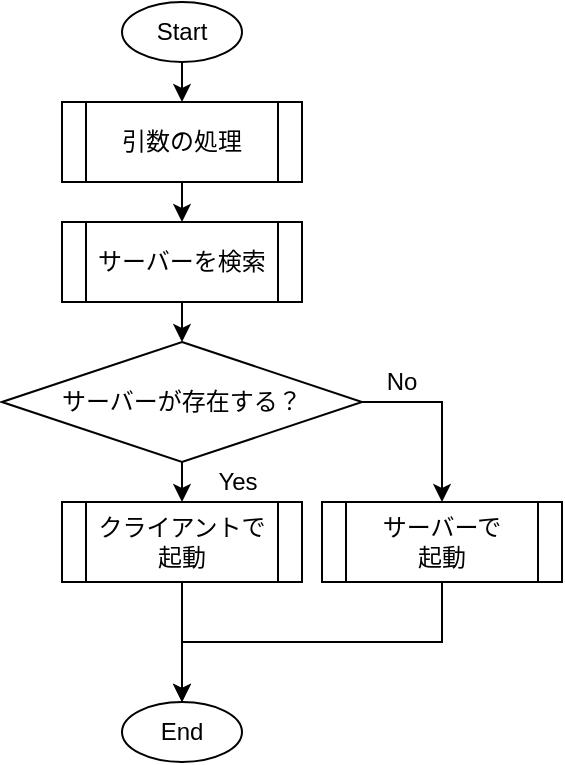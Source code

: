 <mxfile version="13.4.5" type="device" pages="5"><diagram id="n2Wm1iFjFSd7VI2XVB2c" name="ページ2"><mxGraphModel dx="2347" dy="1188" grid="1" gridSize="10" guides="1" tooltips="1" connect="1" arrows="1" fold="1" page="1" pageScale="1" pageWidth="827" pageHeight="1169" math="0" shadow="0"><root><mxCell id="Y-9-LQ51fs0DA0Ya7G3I-0"/><mxCell id="Y-9-LQ51fs0DA0Ya7G3I-1" parent="Y-9-LQ51fs0DA0Ya7G3I-0"/><mxCell id="4_mMABbm2jXSBhubiAiB-10" style="edgeStyle=orthogonalEdgeStyle;rounded=0;orthogonalLoop=1;jettySize=auto;html=1;exitX=0.5;exitY=1;exitDx=0;exitDy=0;entryX=0.5;entryY=0;entryDx=0;entryDy=0;" edge="1" parent="Y-9-LQ51fs0DA0Ya7G3I-1" source="4_mMABbm2jXSBhubiAiB-0" target="4_mMABbm2jXSBhubiAiB-2"><mxGeometry relative="1" as="geometry"/></mxCell><mxCell id="4_mMABbm2jXSBhubiAiB-0" value="Start" style="ellipse;whiteSpace=wrap;html=1;" vertex="1" parent="Y-9-LQ51fs0DA0Ya7G3I-1"><mxGeometry x="80" y="50" width="60" height="30" as="geometry"/></mxCell><mxCell id="4_mMABbm2jXSBhubiAiB-1" value="End" style="ellipse;whiteSpace=wrap;html=1;" vertex="1" parent="Y-9-LQ51fs0DA0Ya7G3I-1"><mxGeometry x="80" y="400" width="60" height="30" as="geometry"/></mxCell><mxCell id="4_mMABbm2jXSBhubiAiB-11" style="edgeStyle=orthogonalEdgeStyle;rounded=0;orthogonalLoop=1;jettySize=auto;html=1;exitX=0.5;exitY=1;exitDx=0;exitDy=0;entryX=0.5;entryY=0;entryDx=0;entryDy=0;" edge="1" parent="Y-9-LQ51fs0DA0Ya7G3I-1" source="4_mMABbm2jXSBhubiAiB-2" target="4_mMABbm2jXSBhubiAiB-5"><mxGeometry relative="1" as="geometry"/></mxCell><mxCell id="4_mMABbm2jXSBhubiAiB-2" value="引数の処理" style="shape=process;whiteSpace=wrap;html=1;backgroundOutline=1;" vertex="1" parent="Y-9-LQ51fs0DA0Ya7G3I-1"><mxGeometry x="50" y="100" width="120" height="40" as="geometry"/></mxCell><mxCell id="4_mMABbm2jXSBhubiAiB-12" style="edgeStyle=orthogonalEdgeStyle;rounded=0;orthogonalLoop=1;jettySize=auto;html=1;exitX=0.5;exitY=1;exitDx=0;exitDy=0;entryX=0.5;entryY=0;entryDx=0;entryDy=0;" edge="1" parent="Y-9-LQ51fs0DA0Ya7G3I-1" source="4_mMABbm2jXSBhubiAiB-5" target="4_mMABbm2jXSBhubiAiB-6"><mxGeometry relative="1" as="geometry"/></mxCell><mxCell id="4_mMABbm2jXSBhubiAiB-5" value="サーバーを検索" style="shape=process;whiteSpace=wrap;html=1;backgroundOutline=1;" vertex="1" parent="Y-9-LQ51fs0DA0Ya7G3I-1"><mxGeometry x="50" y="160" width="120" height="40" as="geometry"/></mxCell><mxCell id="4_mMABbm2jXSBhubiAiB-13" style="edgeStyle=orthogonalEdgeStyle;rounded=0;orthogonalLoop=1;jettySize=auto;html=1;exitX=0.5;exitY=1;exitDx=0;exitDy=0;entryX=0.5;entryY=0;entryDx=0;entryDy=0;" edge="1" parent="Y-9-LQ51fs0DA0Ya7G3I-1" source="4_mMABbm2jXSBhubiAiB-6" target="4_mMABbm2jXSBhubiAiB-8"><mxGeometry relative="1" as="geometry"/></mxCell><mxCell id="4_mMABbm2jXSBhubiAiB-14" style="edgeStyle=orthogonalEdgeStyle;rounded=0;orthogonalLoop=1;jettySize=auto;html=1;exitX=1;exitY=0.5;exitDx=0;exitDy=0;entryX=0.5;entryY=0;entryDx=0;entryDy=0;" edge="1" parent="Y-9-LQ51fs0DA0Ya7G3I-1" source="4_mMABbm2jXSBhubiAiB-6" target="4_mMABbm2jXSBhubiAiB-9"><mxGeometry relative="1" as="geometry"/></mxCell><mxCell id="4_mMABbm2jXSBhubiAiB-6" value="サーバーが存在する？" style="rhombus;whiteSpace=wrap;html=1;" vertex="1" parent="Y-9-LQ51fs0DA0Ya7G3I-1"><mxGeometry x="20" y="220" width="180" height="60" as="geometry"/></mxCell><mxCell id="4_mMABbm2jXSBhubiAiB-15" style="edgeStyle=orthogonalEdgeStyle;rounded=0;orthogonalLoop=1;jettySize=auto;html=1;exitX=0.5;exitY=1;exitDx=0;exitDy=0;entryX=0.5;entryY=0;entryDx=0;entryDy=0;" edge="1" parent="Y-9-LQ51fs0DA0Ya7G3I-1" source="4_mMABbm2jXSBhubiAiB-8" target="4_mMABbm2jXSBhubiAiB-1"><mxGeometry relative="1" as="geometry"/></mxCell><mxCell id="4_mMABbm2jXSBhubiAiB-8" value="クライアントで起動" style="shape=process;whiteSpace=wrap;html=1;backgroundOutline=1;" vertex="1" parent="Y-9-LQ51fs0DA0Ya7G3I-1"><mxGeometry x="50" y="300" width="120" height="40" as="geometry"/></mxCell><mxCell id="4_mMABbm2jXSBhubiAiB-16" style="edgeStyle=orthogonalEdgeStyle;rounded=0;orthogonalLoop=1;jettySize=auto;html=1;exitX=0.5;exitY=1;exitDx=0;exitDy=0;entryX=0.5;entryY=0;entryDx=0;entryDy=0;" edge="1" parent="Y-9-LQ51fs0DA0Ya7G3I-1" source="4_mMABbm2jXSBhubiAiB-9" target="4_mMABbm2jXSBhubiAiB-1"><mxGeometry relative="1" as="geometry"/></mxCell><mxCell id="4_mMABbm2jXSBhubiAiB-9" value="サーバーで&lt;br&gt;起動" style="shape=process;whiteSpace=wrap;html=1;backgroundOutline=1;" vertex="1" parent="Y-9-LQ51fs0DA0Ya7G3I-1"><mxGeometry x="180" y="300" width="120" height="40" as="geometry"/></mxCell><mxCell id="4_mMABbm2jXSBhubiAiB-41" value="Yes" style="text;html=1;strokeColor=none;fillColor=none;align=center;verticalAlign=middle;whiteSpace=wrap;rounded=0;" vertex="1" parent="Y-9-LQ51fs0DA0Ya7G3I-1"><mxGeometry x="118" y="280" width="40" height="20" as="geometry"/></mxCell><mxCell id="4_mMABbm2jXSBhubiAiB-42" value="No" style="text;html=1;strokeColor=none;fillColor=none;align=center;verticalAlign=middle;whiteSpace=wrap;rounded=0;" vertex="1" parent="Y-9-LQ51fs0DA0Ya7G3I-1"><mxGeometry x="200" y="230" width="40" height="20" as="geometry"/></mxCell></root></mxGraphModel></diagram><diagram name="ページ2のコピー" id="rCCX1eGQuv4J9eJwfV4O"><mxGraphModel dx="670" dy="340" grid="1" gridSize="10" guides="1" tooltips="1" connect="1" arrows="1" fold="1" page="1" pageScale="1" pageWidth="827" pageHeight="1169" math="0" shadow="0"><root><mxCell id="tO56JfFLT3BElz-ZpQC7-0"/><mxCell id="tO56JfFLT3BElz-ZpQC7-1" parent="tO56JfFLT3BElz-ZpQC7-0"/><mxCell id="tO56JfFLT3BElz-ZpQC7-24" style="edgeStyle=orthogonalEdgeStyle;rounded=0;orthogonalLoop=1;jettySize=auto;html=1;exitX=0.5;exitY=1;exitDx=0;exitDy=0;entryX=0.5;entryY=0;entryDx=0;entryDy=0;" edge="1" parent="tO56JfFLT3BElz-ZpQC7-1" source="tO56JfFLT3BElz-ZpQC7-25" target="tO56JfFLT3BElz-ZpQC7-27"><mxGeometry relative="1" as="geometry"/></mxCell><mxCell id="tO56JfFLT3BElz-ZpQC7-25" value="サーバーを検索" style="ellipse;whiteSpace=wrap;html=1;" vertex="1" parent="tO56JfFLT3BElz-ZpQC7-1"><mxGeometry x="86" y="40" width="96" height="40" as="geometry"/></mxCell><mxCell id="tO56JfFLT3BElz-ZpQC7-26" style="edgeStyle=orthogonalEdgeStyle;rounded=0;orthogonalLoop=1;jettySize=auto;html=1;exitX=0.5;exitY=1;exitDx=0;exitDy=0;entryX=0.5;entryY=0;entryDx=0;entryDy=0;entryPerimeter=0;" edge="1" parent="tO56JfFLT3BElz-ZpQC7-1" source="tO56JfFLT3BElz-ZpQC7-27" target="tO56JfFLT3BElz-ZpQC7-29"><mxGeometry relative="1" as="geometry"/></mxCell><mxCell id="tO56JfFLT3BElz-ZpQC7-27" value="ブロードキャストパケットを作成" style="shape=process;whiteSpace=wrap;html=1;backgroundOutline=1;" vertex="1" parent="tO56JfFLT3BElz-ZpQC7-1"><mxGeometry x="74" y="100" width="126" height="40" as="geometry"/></mxCell><mxCell id="tO56JfFLT3BElz-ZpQC7-28" style="edgeStyle=orthogonalEdgeStyle;rounded=0;orthogonalLoop=1;jettySize=auto;html=1;exitX=0.5;exitY=1;exitDx=0;exitDy=0;exitPerimeter=0;" edge="1" parent="tO56JfFLT3BElz-ZpQC7-1" source="tO56JfFLT3BElz-ZpQC7-29" target="tO56JfFLT3BElz-ZpQC7-31"><mxGeometry relative="1" as="geometry"/></mxCell><mxCell id="tO56JfFLT3BElz-ZpQC7-29" value="3回タイムアウトするまで&lt;br&gt;または、サーバからHERE&lt;br&gt;パケットを受信するまで" style="strokeWidth=1;html=1;shape=mxgraph.flowchart.loop_limit;whiteSpace=wrap;" vertex="1" parent="tO56JfFLT3BElz-ZpQC7-1"><mxGeometry x="47.5" y="160" width="183" height="60" as="geometry"/></mxCell><mxCell id="tO56JfFLT3BElz-ZpQC7-30" style="edgeStyle=orthogonalEdgeStyle;rounded=0;orthogonalLoop=1;jettySize=auto;html=1;exitX=0.5;exitY=1;exitDx=0;exitDy=0;entryX=0.5;entryY=0;entryDx=0;entryDy=0;" edge="1" parent="tO56JfFLT3BElz-ZpQC7-1" source="tO56JfFLT3BElz-ZpQC7-31" target="tO56JfFLT3BElz-ZpQC7-34"><mxGeometry relative="1" as="geometry"/></mxCell><mxCell id="tO56JfFLT3BElz-ZpQC7-31" value="HELOパケットを&lt;br&gt;送信する" style="shape=process;whiteSpace=wrap;html=1;backgroundOutline=1;" vertex="1" parent="tO56JfFLT3BElz-ZpQC7-1"><mxGeometry x="74" y="245" width="130" height="40" as="geometry"/></mxCell><mxCell id="tO56JfFLT3BElz-ZpQC7-32" style="edgeStyle=orthogonalEdgeStyle;rounded=0;orthogonalLoop=1;jettySize=auto;html=1;exitX=0.5;exitY=1;exitDx=0;exitDy=0;entryX=0.5;entryY=0;entryDx=0;entryDy=0;" edge="1" parent="tO56JfFLT3BElz-ZpQC7-1" source="tO56JfFLT3BElz-ZpQC7-34" target="tO56JfFLT3BElz-ZpQC7-38"><mxGeometry relative="1" as="geometry"/></mxCell><mxCell id="tO56JfFLT3BElz-ZpQC7-33" style="edgeStyle=orthogonalEdgeStyle;rounded=0;orthogonalLoop=1;jettySize=auto;html=1;exitX=1;exitY=0.5;exitDx=0;exitDy=0;entryX=0.5;entryY=1;entryDx=0;entryDy=0;entryPerimeter=0;" edge="1" parent="tO56JfFLT3BElz-ZpQC7-1" source="tO56JfFLT3BElz-ZpQC7-34" target="tO56JfFLT3BElz-ZpQC7-36"><mxGeometry relative="1" as="geometry"><Array as="points"><mxPoint x="244" y="340"/><mxPoint x="244" y="430"/><mxPoint x="137" y="430"/></Array></mxGeometry></mxCell><mxCell id="tO56JfFLT3BElz-ZpQC7-34" value="サーバーから&lt;br&gt;HEREパケットを&lt;br&gt;受信した？" style="rhombus;whiteSpace=wrap;html=1;" vertex="1" parent="tO56JfFLT3BElz-ZpQC7-1"><mxGeometry x="44" y="305" width="180" height="70" as="geometry"/></mxCell><mxCell id="Tj5mFGVh3G2QGO_YgP9Y-1" style="edgeStyle=orthogonalEdgeStyle;rounded=0;orthogonalLoop=1;jettySize=auto;html=1;exitX=0.5;exitY=0;exitDx=0;exitDy=0;exitPerimeter=0;entryX=0.5;entryY=0;entryDx=0;entryDy=0;" edge="1" parent="tO56JfFLT3BElz-ZpQC7-1" source="tO56JfFLT3BElz-ZpQC7-36" target="tO56JfFLT3BElz-ZpQC7-43"><mxGeometry relative="1" as="geometry"/></mxCell><mxCell id="tO56JfFLT3BElz-ZpQC7-36" value="" style="strokeWidth=1;html=1;shape=mxgraph.flowchart.loop_limit;whiteSpace=wrap;rotation=-180;" vertex="1" parent="tO56JfFLT3BElz-ZpQC7-1"><mxGeometry x="45.5" y="445" width="183" height="60" as="geometry"/></mxCell><mxCell id="tO56JfFLT3BElz-ZpQC7-37" style="edgeStyle=orthogonalEdgeStyle;rounded=0;orthogonalLoop=1;jettySize=auto;html=1;exitX=0.5;exitY=1;exitDx=0;exitDy=0;entryX=0.5;entryY=1;entryDx=0;entryDy=0;entryPerimeter=0;" edge="1" parent="tO56JfFLT3BElz-ZpQC7-1" source="tO56JfFLT3BElz-ZpQC7-38" target="tO56JfFLT3BElz-ZpQC7-36"><mxGeometry relative="1" as="geometry"/></mxCell><mxCell id="tO56JfFLT3BElz-ZpQC7-38" value="ループを終了" style="rounded=0;whiteSpace=wrap;html=1;strokeWidth=1;" vertex="1" parent="tO56JfFLT3BElz-ZpQC7-1"><mxGeometry x="73" y="390" width="120" height="30" as="geometry"/></mxCell><mxCell id="tO56JfFLT3BElz-ZpQC7-41" value="Yes" style="text;html=1;strokeColor=none;fillColor=none;align=center;verticalAlign=middle;whiteSpace=wrap;rounded=0;" vertex="1" parent="tO56JfFLT3BElz-ZpQC7-1"><mxGeometry x="142" y="370" width="40" height="20" as="geometry"/></mxCell><mxCell id="tO56JfFLT3BElz-ZpQC7-42" value="No" style="text;html=1;strokeColor=none;fillColor=none;align=center;verticalAlign=middle;whiteSpace=wrap;rounded=0;" vertex="1" parent="tO56JfFLT3BElz-ZpQC7-1"><mxGeometry x="210" y="320" width="40" height="20" as="geometry"/></mxCell><mxCell id="tO56JfFLT3BElz-ZpQC7-43" value="End" style="ellipse;whiteSpace=wrap;html=1;" vertex="1" parent="tO56JfFLT3BElz-ZpQC7-1"><mxGeometry x="107" y="520" width="60" height="30" as="geometry"/></mxCell></root></mxGraphModel></diagram><diagram id="keEJ0LDcXvxUni6YYTZ6" name="ページ4"><mxGraphModel dx="469" dy="238" grid="1" gridSize="10" guides="1" tooltips="1" connect="1" arrows="1" fold="1" page="1" pageScale="1" pageWidth="827" pageHeight="1169" math="0" shadow="0"><root><mxCell id="ufz70gmcLx-wGDC5nQOM-0"/><mxCell id="ufz70gmcLx-wGDC5nQOM-1" parent="ufz70gmcLx-wGDC5nQOM-0"/><mxCell id="ufz70gmcLx-wGDC5nQOM-2" style="edgeStyle=orthogonalEdgeStyle;rounded=0;orthogonalLoop=1;jettySize=auto;html=1;exitX=0.5;exitY=1;exitDx=0;exitDy=0;entryX=0.5;entryY=0;entryDx=0;entryDy=0;" edge="1" parent="ufz70gmcLx-wGDC5nQOM-1" source="ufz70gmcLx-wGDC5nQOM-3" target="ufz70gmcLx-wGDC5nQOM-4"><mxGeometry relative="1" as="geometry"/></mxCell><mxCell id="ufz70gmcLx-wGDC5nQOM-3" value="サーバーで起動" style="ellipse;whiteSpace=wrap;html=1;" vertex="1" parent="ufz70gmcLx-wGDC5nQOM-1"><mxGeometry x="144" y="40" width="96" height="50" as="geometry"/></mxCell><mxCell id="kO7aGfEE7cV0EEjuX9Bx-1" style="edgeStyle=orthogonalEdgeStyle;rounded=0;orthogonalLoop=1;jettySize=auto;html=1;exitX=0.5;exitY=1;exitDx=0;exitDy=0;entryX=0.5;entryY=0;entryDx=0;entryDy=0;" edge="1" parent="ufz70gmcLx-wGDC5nQOM-1" source="ufz70gmcLx-wGDC5nQOM-4" target="ufz70gmcLx-wGDC5nQOM-25"><mxGeometry relative="1" as="geometry"/></mxCell><mxCell id="ufz70gmcLx-wGDC5nQOM-4" value="ウィンドウ作成" style="shape=process;whiteSpace=wrap;html=1;backgroundOutline=1;" vertex="1" parent="ufz70gmcLx-wGDC5nQOM-1"><mxGeometry x="132" y="110" width="120" height="40" as="geometry"/></mxCell><mxCell id="ufz70gmcLx-wGDC5nQOM-5" style="edgeStyle=orthogonalEdgeStyle;rounded=0;orthogonalLoop=1;jettySize=auto;html=1;exitX=0.5;exitY=1;exitDx=0;exitDy=0;entryX=0.5;entryY=0;entryDx=0;entryDy=0;" edge="1" parent="ufz70gmcLx-wGDC5nQOM-1" source="ufz70gmcLx-wGDC5nQOM-6" target="ufz70gmcLx-wGDC5nQOM-8"><mxGeometry relative="1" as="geometry"/></mxCell><mxCell id="ufz70gmcLx-wGDC5nQOM-6" value="サーバーに接続" style="shape=process;whiteSpace=wrap;html=1;backgroundOutline=1;" vertex="1" parent="ufz70gmcLx-wGDC5nQOM-1"><mxGeometry x="134" y="230" width="120" height="40" as="geometry"/></mxCell><mxCell id="ufz70gmcLx-wGDC5nQOM-7" style="edgeStyle=orthogonalEdgeStyle;rounded=0;orthogonalLoop=1;jettySize=auto;html=1;exitX=0.5;exitY=1;exitDx=0;exitDy=0;entryX=0.5;entryY=0;entryDx=0;entryDy=0;entryPerimeter=0;" edge="1" parent="ufz70gmcLx-wGDC5nQOM-1" source="ufz70gmcLx-wGDC5nQOM-8" target="ufz70gmcLx-wGDC5nQOM-10"><mxGeometry relative="1" as="geometry"/></mxCell><mxCell id="ufz70gmcLx-wGDC5nQOM-8" value="JOINパケットを送信" style="shape=process;whiteSpace=wrap;html=1;backgroundOutline=1;" vertex="1" parent="ufz70gmcLx-wGDC5nQOM-1"><mxGeometry x="132" y="290" width="120" height="40" as="geometry"/></mxCell><mxCell id="ufz70gmcLx-wGDC5nQOM-9" style="edgeStyle=orthogonalEdgeStyle;rounded=0;orthogonalLoop=1;jettySize=auto;html=1;exitX=0.5;exitY=1;exitDx=0;exitDy=0;exitPerimeter=0;entryX=0.499;entryY=-0.031;entryDx=0;entryDy=0;entryPerimeter=0;" edge="1" parent="ufz70gmcLx-wGDC5nQOM-1" source="ufz70gmcLx-wGDC5nQOM-10" target="ufz70gmcLx-wGDC5nQOM-13"><mxGeometry relative="1" as="geometry"/></mxCell><mxCell id="ufz70gmcLx-wGDC5nQOM-10" value="無限ループ" style="strokeWidth=1;html=1;shape=mxgraph.flowchart.loop_limit;whiteSpace=wrap;" vertex="1" parent="ufz70gmcLx-wGDC5nQOM-1"><mxGeometry x="142" y="360" width="100" height="40" as="geometry"/></mxCell><mxCell id="ufz70gmcLx-wGDC5nQOM-11" style="edgeStyle=orthogonalEdgeStyle;rounded=0;orthogonalLoop=1;jettySize=auto;html=1;exitX=0.5;exitY=1;exitDx=0;exitDy=0;entryX=0.5;entryY=0;entryDx=0;entryDy=0;" edge="1" parent="ufz70gmcLx-wGDC5nQOM-1" source="ufz70gmcLx-wGDC5nQOM-13" target="zvQxvZTew6YE2EUhDexL-14"><mxGeometry relative="1" as="geometry"/></mxCell><mxCell id="zvQxvZTew6YE2EUhDexL-3" style="edgeStyle=orthogonalEdgeStyle;rounded=0;orthogonalLoop=1;jettySize=auto;html=1;exitX=1;exitY=0.5;exitDx=0;exitDy=0;entryX=0.5;entryY=0;entryDx=0;entryDy=0;" edge="1" parent="ufz70gmcLx-wGDC5nQOM-1" source="ufz70gmcLx-wGDC5nQOM-13" target="ufz70gmcLx-wGDC5nQOM-18"><mxGeometry relative="1" as="geometry"/></mxCell><mxCell id="ufz70gmcLx-wGDC5nQOM-13" value="キーボード入力がある？" style="rhombus;whiteSpace=wrap;html=1;" vertex="1" parent="ufz70gmcLx-wGDC5nQOM-1"><mxGeometry x="100" y="435" width="180" height="60" as="geometry"/></mxCell><mxCell id="ufz70gmcLx-wGDC5nQOM-14" style="edgeStyle=orthogonalEdgeStyle;rounded=0;orthogonalLoop=1;jettySize=auto;html=1;exitX=0.5;exitY=1;exitDx=0;exitDy=0;entryX=0.5;entryY=0;entryDx=0;entryDy=0;entryPerimeter=0;" edge="1" parent="ufz70gmcLx-wGDC5nQOM-1" source="ufz70gmcLx-wGDC5nQOM-15" target="zvQxvZTew6YE2EUhDexL-17"><mxGeometry relative="1" as="geometry"><mxPoint x="181" y="700" as="targetPoint"/></mxGeometry></mxCell><mxCell id="ufz70gmcLx-wGDC5nQOM-15" value="入力された文字列を送信" style="shape=process;whiteSpace=wrap;html=1;backgroundOutline=1;" vertex="1" parent="ufz70gmcLx-wGDC5nQOM-1"><mxGeometry x="110" y="640" width="142" height="40" as="geometry"/></mxCell><mxCell id="mdt7jtd_nKWGmdSFxwNI-0" style="edgeStyle=orthogonalEdgeStyle;rounded=0;orthogonalLoop=1;jettySize=auto;html=1;exitX=0.5;exitY=1;exitDx=0;exitDy=0;entryX=0.5;entryY=0;entryDx=0;entryDy=0;" edge="1" parent="ufz70gmcLx-wGDC5nQOM-1" source="ufz70gmcLx-wGDC5nQOM-18" target="ufz70gmcLx-wGDC5nQOM-19"><mxGeometry relative="1" as="geometry"/></mxCell><mxCell id="zvQxvZTew6YE2EUhDexL-4" style="edgeStyle=orthogonalEdgeStyle;rounded=0;orthogonalLoop=1;jettySize=auto;html=1;exitX=1;exitY=0.5;exitDx=0;exitDy=0;entryX=0.5;entryY=0;entryDx=0;entryDy=0;" edge="1" parent="ufz70gmcLx-wGDC5nQOM-1" source="ufz70gmcLx-wGDC5nQOM-18" target="ufz70gmcLx-wGDC5nQOM-26"><mxGeometry relative="1" as="geometry"/></mxCell><mxCell id="ufz70gmcLx-wGDC5nQOM-18" value="サーバーから&lt;br&gt;文字列を受信する？" style="rhombus;whiteSpace=wrap;html=1;" vertex="1" parent="ufz70gmcLx-wGDC5nQOM-1"><mxGeometry x="242.5" y="470" width="180" height="60" as="geometry"/></mxCell><mxCell id="zvQxvZTew6YE2EUhDexL-11" style="edgeStyle=orthogonalEdgeStyle;rounded=0;orthogonalLoop=1;jettySize=auto;html=1;exitX=0.5;exitY=1;exitDx=0;exitDy=0;entryX=0.5;entryY=0;entryDx=0;entryDy=0;" edge="1" parent="ufz70gmcLx-wGDC5nQOM-1" source="ufz70gmcLx-wGDC5nQOM-19" target="zvQxvZTew6YE2EUhDexL-9"><mxGeometry relative="1" as="geometry"/></mxCell><mxCell id="ufz70gmcLx-wGDC5nQOM-19" value="文字列を受信する" style="shape=process;whiteSpace=wrap;html=1;backgroundOutline=1;" vertex="1" parent="ufz70gmcLx-wGDC5nQOM-1"><mxGeometry x="270" y="579" width="125" height="40" as="geometry"/></mxCell><mxCell id="ufz70gmcLx-wGDC5nQOM-20" style="edgeStyle=orthogonalEdgeStyle;rounded=0;orthogonalLoop=1;jettySize=auto;html=1;exitX=0.5;exitY=1;exitDx=0;exitDy=0;entryX=0.5;entryY=1;entryDx=0;entryDy=0;entryPerimeter=0;exitPerimeter=0;" edge="1" parent="ufz70gmcLx-wGDC5nQOM-1" source="zvQxvZTew6YE2EUhDexL-17" target="ufz70gmcLx-wGDC5nQOM-23"><mxGeometry relative="1" as="geometry"><mxPoint x="181" y="740" as="sourcePoint"/></mxGeometry></mxCell><mxCell id="ufz70gmcLx-wGDC5nQOM-22" style="edgeStyle=orthogonalEdgeStyle;rounded=0;orthogonalLoop=1;jettySize=auto;html=1;exitX=0.5;exitY=0;exitDx=0;exitDy=0;exitPerimeter=0;entryX=0.5;entryY=0;entryDx=0;entryDy=0;" edge="1" parent="ufz70gmcLx-wGDC5nQOM-1" source="ufz70gmcLx-wGDC5nQOM-23" target="ufz70gmcLx-wGDC5nQOM-24"><mxGeometry relative="1" as="geometry"/></mxCell><mxCell id="ufz70gmcLx-wGDC5nQOM-23" value="" style="strokeWidth=1;html=1;shape=mxgraph.flowchart.loop_limit;whiteSpace=wrap;rotation=-180;" vertex="1" parent="ufz70gmcLx-wGDC5nQOM-1"><mxGeometry x="131" y="860" width="100" height="40" as="geometry"/></mxCell><mxCell id="ufz70gmcLx-wGDC5nQOM-24" value="End" style="ellipse;whiteSpace=wrap;html=1;" vertex="1" parent="ufz70gmcLx-wGDC5nQOM-1"><mxGeometry x="151" y="930" width="60" height="30" as="geometry"/></mxCell><mxCell id="kO7aGfEE7cV0EEjuX9Bx-0" style="edgeStyle=orthogonalEdgeStyle;rounded=0;orthogonalLoop=1;jettySize=auto;html=1;exitX=0.5;exitY=1;exitDx=0;exitDy=0;entryX=0.5;entryY=0;entryDx=0;entryDy=0;" edge="1" parent="ufz70gmcLx-wGDC5nQOM-1" source="ufz70gmcLx-wGDC5nQOM-25" target="ufz70gmcLx-wGDC5nQOM-6"><mxGeometry relative="1" as="geometry"/></mxCell><mxCell id="ufz70gmcLx-wGDC5nQOM-25" value="UDPサーバ、TCPサーバを起動する" style="shape=process;whiteSpace=wrap;html=1;backgroundOutline=1;" vertex="1" parent="ufz70gmcLx-wGDC5nQOM-1"><mxGeometry x="100" y="170" width="188" height="40" as="geometry"/></mxCell><mxCell id="zvQxvZTew6YE2EUhDexL-5" style="edgeStyle=orthogonalEdgeStyle;rounded=0;orthogonalLoop=1;jettySize=auto;html=1;exitX=1;exitY=0.5;exitDx=0;exitDy=0;entryX=0.5;entryY=0;entryDx=0;entryDy=0;" edge="1" parent="ufz70gmcLx-wGDC5nQOM-1" source="ufz70gmcLx-wGDC5nQOM-26" target="ufz70gmcLx-wGDC5nQOM-27"><mxGeometry relative="1" as="geometry"/></mxCell><mxCell id="zvQxvZTew6YE2EUhDexL-6" style="edgeStyle=orthogonalEdgeStyle;rounded=0;orthogonalLoop=1;jettySize=auto;html=1;exitX=0.5;exitY=1;exitDx=0;exitDy=0;entryX=0.5;entryY=0;entryDx=0;entryDy=0;" edge="1" parent="ufz70gmcLx-wGDC5nQOM-1" source="ufz70gmcLx-wGDC5nQOM-26" target="zvQxvZTew6YE2EUhDexL-0"><mxGeometry relative="1" as="geometry"/></mxCell><mxCell id="ufz70gmcLx-wGDC5nQOM-26" value="UDPパケットを受信する？" style="rhombus;whiteSpace=wrap;html=1;" vertex="1" parent="ufz70gmcLx-wGDC5nQOM-1"><mxGeometry x="382.5" y="505" width="180" height="60" as="geometry"/></mxCell><mxCell id="zvQxvZTew6YE2EUhDexL-7" style="edgeStyle=orthogonalEdgeStyle;rounded=0;orthogonalLoop=1;jettySize=auto;html=1;exitX=0.5;exitY=1;exitDx=0;exitDy=0;entryX=0.5;entryY=0;entryDx=0;entryDy=0;" edge="1" parent="ufz70gmcLx-wGDC5nQOM-1" source="ufz70gmcLx-wGDC5nQOM-27" target="zvQxvZTew6YE2EUhDexL-1"><mxGeometry relative="1" as="geometry"/></mxCell><mxCell id="zvQxvZTew6YE2EUhDexL-22" style="edgeStyle=orthogonalEdgeStyle;rounded=0;orthogonalLoop=1;jettySize=auto;html=1;exitX=1;exitY=0.5;exitDx=0;exitDy=0;entryX=0.5;entryY=0;entryDx=0;entryDy=0;" edge="1" parent="ufz70gmcLx-wGDC5nQOM-1" source="ufz70gmcLx-wGDC5nQOM-27" target="zvQxvZTew6YE2EUhDexL-19"><mxGeometry relative="1" as="geometry"/></mxCell><mxCell id="ufz70gmcLx-wGDC5nQOM-27" value="クライアントの接続を&lt;br&gt;受け付ける？" style="rhombus;whiteSpace=wrap;html=1;" vertex="1" parent="ufz70gmcLx-wGDC5nQOM-1"><mxGeometry x="520" y="545" width="180" height="60" as="geometry"/></mxCell><mxCell id="zvQxvZTew6YE2EUhDexL-29" style="edgeStyle=orthogonalEdgeStyle;rounded=0;orthogonalLoop=1;jettySize=auto;html=1;exitX=0.5;exitY=1;exitDx=0;exitDy=0;entryX=0.5;entryY=1;entryDx=0;entryDy=0;entryPerimeter=0;" edge="1" parent="ufz70gmcLx-wGDC5nQOM-1" source="zvQxvZTew6YE2EUhDexL-0" target="ufz70gmcLx-wGDC5nQOM-23"><mxGeometry relative="1" as="geometry"><Array as="points"><mxPoint x="473" y="840"/><mxPoint x="181" y="840"/></Array></mxGeometry></mxCell><mxCell id="zvQxvZTew6YE2EUhDexL-0" value="送信者にHERE&lt;br&gt;パケットを&lt;br&gt;送信する" style="shape=process;whiteSpace=wrap;html=1;backgroundOutline=1;" vertex="1" parent="ufz70gmcLx-wGDC5nQOM-1"><mxGeometry x="410" y="600" width="125" height="50" as="geometry"/></mxCell><mxCell id="zvQxvZTew6YE2EUhDexL-8" style="edgeStyle=orthogonalEdgeStyle;rounded=0;orthogonalLoop=1;jettySize=auto;html=1;exitX=0.5;exitY=1;exitDx=0;exitDy=0;entryX=0.5;entryY=0;entryDx=0;entryDy=0;entryPerimeter=0;" edge="1" parent="ufz70gmcLx-wGDC5nQOM-1" source="zvQxvZTew6YE2EUhDexL-1" target="zvQxvZTew6YE2EUhDexL-13"><mxGeometry relative="1" as="geometry"><mxPoint x="610" y="680" as="targetPoint"/></mxGeometry></mxCell><mxCell id="zvQxvZTew6YE2EUhDexL-1" value="接続を受け付ける" style="shape=process;whiteSpace=wrap;html=1;backgroundOutline=1;" vertex="1" parent="ufz70gmcLx-wGDC5nQOM-1"><mxGeometry x="547.5" y="620" width="125" height="40" as="geometry"/></mxCell><mxCell id="zvQxvZTew6YE2EUhDexL-12" style="edgeStyle=orthogonalEdgeStyle;rounded=0;orthogonalLoop=1;jettySize=auto;html=1;exitX=0.5;exitY=1;exitDx=0;exitDy=0;entryX=0.5;entryY=0;entryDx=0;entryDy=0;entryPerimeter=0;" edge="1" parent="ufz70gmcLx-wGDC5nQOM-1" source="zvQxvZTew6YE2EUhDexL-9" target="zvQxvZTew6YE2EUhDexL-16"><mxGeometry relative="1" as="geometry"><mxPoint x="332.5" y="700" as="targetPoint"/></mxGeometry></mxCell><mxCell id="zvQxvZTew6YE2EUhDexL-9" value="サーバーから切断されたか確認する" style="shape=process;whiteSpace=wrap;html=1;backgroundOutline=1;" vertex="1" parent="ufz70gmcLx-wGDC5nQOM-1"><mxGeometry x="270" y="640" width="125" height="40" as="geometry"/></mxCell><mxCell id="zvQxvZTew6YE2EUhDexL-32" style="edgeStyle=orthogonalEdgeStyle;rounded=0;orthogonalLoop=1;jettySize=auto;html=1;exitX=0.5;exitY=1;exitDx=0;exitDy=0;exitPerimeter=0;entryX=0.5;entryY=1;entryDx=0;entryDy=0;entryPerimeter=0;" edge="1" parent="ufz70gmcLx-wGDC5nQOM-1" source="zvQxvZTew6YE2EUhDexL-13" target="ufz70gmcLx-wGDC5nQOM-23"><mxGeometry relative="1" as="geometry"><mxPoint x="270" y="830" as="targetPoint"/><Array as="points"><mxPoint x="610" y="840"/><mxPoint x="181" y="840"/></Array></mxGeometry></mxCell><mxCell id="zvQxvZTew6YE2EUhDexL-13" value="&lt;span&gt;ユーザ情報に&lt;/span&gt;&lt;br&gt;&lt;span&gt;ソケット番号を&lt;/span&gt;&lt;br&gt;&lt;span&gt;セットする&lt;/span&gt;" style="strokeWidth=1;html=1;shape=mxgraph.flowchart.stored_data;whiteSpace=wrap;" vertex="1" parent="ufz70gmcLx-wGDC5nQOM-1"><mxGeometry x="560" y="680" width="100" height="60" as="geometry"/></mxCell><mxCell id="zvQxvZTew6YE2EUhDexL-15" style="edgeStyle=orthogonalEdgeStyle;rounded=0;orthogonalLoop=1;jettySize=auto;html=1;exitX=0.5;exitY=1;exitDx=0;exitDy=0;entryX=0.5;entryY=0;entryDx=0;entryDy=0;" edge="1" parent="ufz70gmcLx-wGDC5nQOM-1" source="zvQxvZTew6YE2EUhDexL-14" target="ufz70gmcLx-wGDC5nQOM-15"><mxGeometry relative="1" as="geometry"/></mxCell><mxCell id="zvQxvZTew6YE2EUhDexL-14" value="&lt;br&gt;キーボード入力&lt;br&gt;を受け取る" style="html=1;strokeWidth=1;shape=manualInput;whiteSpace=wrap;rounded=1;size=26;arcSize=11;" vertex="1" parent="ufz70gmcLx-wGDC5nQOM-1"><mxGeometry x="140" y="525" width="100" height="60" as="geometry"/></mxCell><mxCell id="zvQxvZTew6YE2EUhDexL-28" style="edgeStyle=orthogonalEdgeStyle;rounded=0;orthogonalLoop=1;jettySize=auto;html=1;exitX=0.5;exitY=1;exitDx=0;exitDy=0;exitPerimeter=0;entryX=0.5;entryY=1;entryDx=0;entryDy=0;entryPerimeter=0;" edge="1" parent="ufz70gmcLx-wGDC5nQOM-1" source="zvQxvZTew6YE2EUhDexL-16" target="ufz70gmcLx-wGDC5nQOM-23"><mxGeometry relative="1" as="geometry"><Array as="points"><mxPoint x="330" y="840"/><mxPoint x="181" y="840"/></Array></mxGeometry></mxCell><mxCell id="zvQxvZTew6YE2EUhDexL-16" value="&lt;span&gt;文字列を表示する&lt;/span&gt;" style="strokeWidth=1;html=1;shape=mxgraph.flowchart.display;whiteSpace=wrap;" vertex="1" parent="ufz70gmcLx-wGDC5nQOM-1"><mxGeometry x="280" y="700" width="100" height="50" as="geometry"/></mxCell><mxCell id="zvQxvZTew6YE2EUhDexL-17" value="入力された文字列&lt;br&gt;を表示する" style="strokeWidth=1;html=1;shape=mxgraph.flowchart.display;whiteSpace=wrap;" vertex="1" parent="ufz70gmcLx-wGDC5nQOM-1"><mxGeometry x="116" y="700" width="130" height="50" as="geometry"/></mxCell><mxCell id="zvQxvZTew6YE2EUhDexL-25" style="edgeStyle=orthogonalEdgeStyle;rounded=0;orthogonalLoop=1;jettySize=auto;html=1;exitX=0.5;exitY=1;exitDx=0;exitDy=0;entryX=0.5;entryY=0;entryDx=0;entryDy=0;" edge="1" parent="ufz70gmcLx-wGDC5nQOM-1" source="zvQxvZTew6YE2EUhDexL-19" target="zvQxvZTew6YE2EUhDexL-24"><mxGeometry relative="1" as="geometry"/></mxCell><mxCell id="iM6WOTonolgZ5FwdMyDh-0" style="edgeStyle=orthogonalEdgeStyle;rounded=0;orthogonalLoop=1;jettySize=auto;html=1;exitX=1;exitY=0.5;exitDx=0;exitDy=0;entryX=0.5;entryY=1;entryDx=0;entryDy=0;entryPerimeter=0;" edge="1" parent="ufz70gmcLx-wGDC5nQOM-1" source="zvQxvZTew6YE2EUhDexL-19" target="ufz70gmcLx-wGDC5nQOM-23"><mxGeometry relative="1" as="geometry"><mxPoint x="180" y="860" as="targetPoint"/><Array as="points"><mxPoint x="860" y="609"/><mxPoint x="860" y="840"/><mxPoint x="181" y="840"/></Array></mxGeometry></mxCell><mxCell id="zvQxvZTew6YE2EUhDexL-19" value="クライアントから&lt;br&gt;文字列を受信する？" style="rhombus;whiteSpace=wrap;html=1;" vertex="1" parent="ufz70gmcLx-wGDC5nQOM-1"><mxGeometry x="660" y="579" width="180" height="60" as="geometry"/></mxCell><mxCell id="zvQxvZTew6YE2EUhDexL-24" value="文字列を受信する" style="shape=process;whiteSpace=wrap;html=1;backgroundOutline=1;" vertex="1" parent="ufz70gmcLx-wGDC5nQOM-1"><mxGeometry x="687.5" y="660" width="125" height="40" as="geometry"/></mxCell><mxCell id="zvQxvZTew6YE2EUhDexL-26" value="クライアントが&lt;br&gt;切断したか確認" style="shape=process;whiteSpace=wrap;html=1;backgroundOutline=1;" vertex="1" parent="ufz70gmcLx-wGDC5nQOM-1"><mxGeometry x="687.5" y="720" width="125" height="40" as="geometry"/></mxCell><mxCell id="zvQxvZTew6YE2EUhDexL-33" style="edgeStyle=orthogonalEdgeStyle;rounded=0;orthogonalLoop=1;jettySize=auto;html=1;exitX=0.5;exitY=1;exitDx=0;exitDy=0;entryX=0.5;entryY=1;entryDx=0;entryDy=0;entryPerimeter=0;" edge="1" parent="ufz70gmcLx-wGDC5nQOM-1" source="zvQxvZTew6YE2EUhDexL-27" target="ufz70gmcLx-wGDC5nQOM-23"><mxGeometry relative="1" as="geometry"/></mxCell><mxCell id="zvQxvZTew6YE2EUhDexL-27" value="パケットの種類に&lt;br&gt;応じて処理" style="shape=process;whiteSpace=wrap;html=1;backgroundOutline=1;" vertex="1" parent="ufz70gmcLx-wGDC5nQOM-1"><mxGeometry x="687.5" y="780" width="125" height="40" as="geometry"/></mxCell><mxCell id="gwq-kNDOg8bQqGFM-Obp-0" value="Yes" style="text;html=1;strokeColor=none;fillColor=none;align=center;verticalAlign=middle;whiteSpace=wrap;rounded=0;" vertex="1" parent="ufz70gmcLx-wGDC5nQOM-1"><mxGeometry x="200" y="490" width="40" height="20" as="geometry"/></mxCell><mxCell id="gwq-kNDOg8bQqGFM-Obp-1" value="No" style="text;html=1;strokeColor=none;fillColor=none;align=center;verticalAlign=middle;whiteSpace=wrap;rounded=0;" vertex="1" parent="ufz70gmcLx-wGDC5nQOM-1"><mxGeometry x="268" y="440" width="40" height="20" as="geometry"/></mxCell><mxCell id="gwq-kNDOg8bQqGFM-Obp-2" value="Yes" style="text;html=1;strokeColor=none;fillColor=none;align=center;verticalAlign=middle;whiteSpace=wrap;rounded=0;" vertex="1" parent="ufz70gmcLx-wGDC5nQOM-1"><mxGeometry x="330" y="525" width="40" height="20" as="geometry"/></mxCell><mxCell id="gwq-kNDOg8bQqGFM-Obp-3" value="No" style="text;html=1;strokeColor=none;fillColor=none;align=center;verticalAlign=middle;whiteSpace=wrap;rounded=0;" vertex="1" parent="ufz70gmcLx-wGDC5nQOM-1"><mxGeometry x="398" y="475" width="40" height="20" as="geometry"/></mxCell><mxCell id="gwq-kNDOg8bQqGFM-Obp-4" value="Yes" style="text;html=1;strokeColor=none;fillColor=none;align=center;verticalAlign=middle;whiteSpace=wrap;rounded=0;" vertex="1" parent="ufz70gmcLx-wGDC5nQOM-1"><mxGeometry x="480" y="559" width="40" height="20" as="geometry"/></mxCell><mxCell id="gwq-kNDOg8bQqGFM-Obp-5" value="No" style="text;html=1;strokeColor=none;fillColor=none;align=center;verticalAlign=middle;whiteSpace=wrap;rounded=0;" vertex="1" parent="ufz70gmcLx-wGDC5nQOM-1"><mxGeometry x="548" y="509" width="40" height="20" as="geometry"/></mxCell><mxCell id="gwq-kNDOg8bQqGFM-Obp-6" value="Yes" style="text;html=1;strokeColor=none;fillColor=none;align=center;verticalAlign=middle;whiteSpace=wrap;rounded=0;" vertex="1" parent="ufz70gmcLx-wGDC5nQOM-1"><mxGeometry x="620" y="599" width="40" height="20" as="geometry"/></mxCell><mxCell id="gwq-kNDOg8bQqGFM-Obp-7" value="No" style="text;html=1;strokeColor=none;fillColor=none;align=center;verticalAlign=middle;whiteSpace=wrap;rounded=0;" vertex="1" parent="ufz70gmcLx-wGDC5nQOM-1"><mxGeometry x="688" y="549" width="40" height="20" as="geometry"/></mxCell><mxCell id="gwq-kNDOg8bQqGFM-Obp-8" value="Yes" style="text;html=1;strokeColor=none;fillColor=none;align=center;verticalAlign=middle;whiteSpace=wrap;rounded=0;" vertex="1" parent="ufz70gmcLx-wGDC5nQOM-1"><mxGeometry x="760" y="635" width="40" height="20" as="geometry"/></mxCell><mxCell id="gwq-kNDOg8bQqGFM-Obp-9" value="No" style="text;html=1;strokeColor=none;fillColor=none;align=center;verticalAlign=middle;whiteSpace=wrap;rounded=0;" vertex="1" parent="ufz70gmcLx-wGDC5nQOM-1"><mxGeometry x="828" y="585" width="40" height="20" as="geometry"/></mxCell></root></mxGraphModel></diagram><diagram id="JU5F5TPmox6uvjZbGh1d" name="ページ5"><mxGraphModel dx="1656" dy="839" grid="1" gridSize="10" guides="1" tooltips="1" connect="1" arrows="1" fold="1" page="1" pageScale="1" pageWidth="827" pageHeight="1169" math="0" shadow="0"><root><mxCell id="LtBwfjDYZ7TvOAfWKn7W-0"/><mxCell id="LtBwfjDYZ7TvOAfWKn7W-1" parent="LtBwfjDYZ7TvOAfWKn7W-0"/><mxCell id="jjgQ3aIojTHOiQSZcHCh-0" style="edgeStyle=orthogonalEdgeStyle;rounded=0;orthogonalLoop=1;jettySize=auto;html=1;exitX=0.5;exitY=1;exitDx=0;exitDy=0;entryX=0.5;entryY=0;entryDx=0;entryDy=0;" edge="1" parent="LtBwfjDYZ7TvOAfWKn7W-1" source="jjgQ3aIojTHOiQSZcHCh-1" target="jjgQ3aIojTHOiQSZcHCh-3"><mxGeometry relative="1" as="geometry"/></mxCell><mxCell id="jjgQ3aIojTHOiQSZcHCh-1" value="クライアントで起動" style="ellipse;whiteSpace=wrap;html=1;" vertex="1" parent="LtBwfjDYZ7TvOAfWKn7W-1"><mxGeometry x="84" y="40" width="96" height="50" as="geometry"/></mxCell><mxCell id="jjgQ3aIojTHOiQSZcHCh-2" style="edgeStyle=orthogonalEdgeStyle;rounded=0;orthogonalLoop=1;jettySize=auto;html=1;exitX=0.5;exitY=1;exitDx=0;exitDy=0;entryX=0.5;entryY=0;entryDx=0;entryDy=0;" edge="1" parent="LtBwfjDYZ7TvOAfWKn7W-1" source="jjgQ3aIojTHOiQSZcHCh-3" target="jjgQ3aIojTHOiQSZcHCh-5"><mxGeometry relative="1" as="geometry"/></mxCell><mxCell id="jjgQ3aIojTHOiQSZcHCh-3" value="ウィンドウ作成" style="shape=process;whiteSpace=wrap;html=1;backgroundOutline=1;" vertex="1" parent="LtBwfjDYZ7TvOAfWKn7W-1"><mxGeometry x="72" y="110" width="120" height="40" as="geometry"/></mxCell><mxCell id="jjgQ3aIojTHOiQSZcHCh-4" style="edgeStyle=orthogonalEdgeStyle;rounded=0;orthogonalLoop=1;jettySize=auto;html=1;exitX=0.5;exitY=1;exitDx=0;exitDy=0;entryX=0.5;entryY=0;entryDx=0;entryDy=0;" edge="1" parent="LtBwfjDYZ7TvOAfWKn7W-1" source="jjgQ3aIojTHOiQSZcHCh-5" target="jjgQ3aIojTHOiQSZcHCh-7"><mxGeometry relative="1" as="geometry"/></mxCell><mxCell id="jjgQ3aIojTHOiQSZcHCh-5" value="サーバーに接続" style="shape=process;whiteSpace=wrap;html=1;backgroundOutline=1;" vertex="1" parent="LtBwfjDYZ7TvOAfWKn7W-1"><mxGeometry x="72" y="170" width="120" height="40" as="geometry"/></mxCell><mxCell id="jjgQ3aIojTHOiQSZcHCh-6" style="edgeStyle=orthogonalEdgeStyle;rounded=0;orthogonalLoop=1;jettySize=auto;html=1;exitX=0.5;exitY=1;exitDx=0;exitDy=0;entryX=0.5;entryY=0;entryDx=0;entryDy=0;entryPerimeter=0;" edge="1" parent="LtBwfjDYZ7TvOAfWKn7W-1" source="jjgQ3aIojTHOiQSZcHCh-7" target="jjgQ3aIojTHOiQSZcHCh-11"><mxGeometry relative="1" as="geometry"/></mxCell><mxCell id="jjgQ3aIojTHOiQSZcHCh-7" value="JOINパケットを送信" style="shape=process;whiteSpace=wrap;html=1;backgroundOutline=1;" vertex="1" parent="LtBwfjDYZ7TvOAfWKn7W-1"><mxGeometry x="72" y="230" width="120" height="40" as="geometry"/></mxCell><mxCell id="jjgQ3aIojTHOiQSZcHCh-10" style="edgeStyle=orthogonalEdgeStyle;rounded=0;orthogonalLoop=1;jettySize=auto;html=1;exitX=0.5;exitY=1;exitDx=0;exitDy=0;exitPerimeter=0;entryX=0.499;entryY=-0.031;entryDx=0;entryDy=0;entryPerimeter=0;" edge="1" parent="LtBwfjDYZ7TvOAfWKn7W-1" source="jjgQ3aIojTHOiQSZcHCh-11" target="jjgQ3aIojTHOiQSZcHCh-14"><mxGeometry relative="1" as="geometry"/></mxCell><mxCell id="jjgQ3aIojTHOiQSZcHCh-11" value="無限ループ" style="strokeWidth=1;html=1;shape=mxgraph.flowchart.loop_limit;whiteSpace=wrap;" vertex="1" parent="LtBwfjDYZ7TvOAfWKn7W-1"><mxGeometry x="80" y="300" width="100" height="40" as="geometry"/></mxCell><mxCell id="jjgQ3aIojTHOiQSZcHCh-12" style="edgeStyle=orthogonalEdgeStyle;rounded=0;orthogonalLoop=1;jettySize=auto;html=1;exitX=0.5;exitY=1;exitDx=0;exitDy=0;entryX=0.5;entryY=0;entryDx=0;entryDy=0;" edge="1" parent="LtBwfjDYZ7TvOAfWKn7W-1" source="jjgQ3aIojTHOiQSZcHCh-14" target="80ES32jaJRqC1b1UtRe6-0"><mxGeometry relative="1" as="geometry"/></mxCell><mxCell id="jjgQ3aIojTHOiQSZcHCh-13" style="edgeStyle=orthogonalEdgeStyle;rounded=0;orthogonalLoop=1;jettySize=auto;html=1;exitX=1;exitY=0.5;exitDx=0;exitDy=0;entryX=0.5;entryY=0;entryDx=0;entryDy=0;" edge="1" parent="LtBwfjDYZ7TvOAfWKn7W-1" source="jjgQ3aIojTHOiQSZcHCh-14" target="jjgQ3aIojTHOiQSZcHCh-19"><mxGeometry relative="1" as="geometry"/></mxCell><mxCell id="jjgQ3aIojTHOiQSZcHCh-14" value="キーボード入力がある？" style="rhombus;whiteSpace=wrap;html=1;" vertex="1" parent="LtBwfjDYZ7TvOAfWKn7W-1"><mxGeometry x="40" y="360" width="180" height="60" as="geometry"/></mxCell><mxCell id="jjgQ3aIojTHOiQSZcHCh-15" style="edgeStyle=orthogonalEdgeStyle;rounded=0;orthogonalLoop=1;jettySize=auto;html=1;exitX=0.5;exitY=1;exitDx=0;exitDy=0;entryX=0.5;entryY=0;entryDx=0;entryDy=0;entryPerimeter=0;" edge="1" parent="LtBwfjDYZ7TvOAfWKn7W-1" source="jjgQ3aIojTHOiQSZcHCh-16" target="hFoJLt0_OOCck4uiX3na-1"><mxGeometry relative="1" as="geometry"><mxPoint x="130" y="580" as="targetPoint"/></mxGeometry></mxCell><mxCell id="jjgQ3aIojTHOiQSZcHCh-16" value="入力された文字列を送信" style="shape=process;whiteSpace=wrap;html=1;backgroundOutline=1;" vertex="1" parent="LtBwfjDYZ7TvOAfWKn7W-1"><mxGeometry x="59" y="520" width="142" height="40" as="geometry"/></mxCell><mxCell id="jjgQ3aIojTHOiQSZcHCh-17" style="edgeStyle=orthogonalEdgeStyle;rounded=0;orthogonalLoop=1;jettySize=auto;html=1;exitX=0.5;exitY=1;exitDx=0;exitDy=0;entryX=0.5;entryY=0;entryDx=0;entryDy=0;" edge="1" parent="LtBwfjDYZ7TvOAfWKn7W-1" source="jjgQ3aIojTHOiQSZcHCh-19" target="x45B2xgtR-SRxJfgkwmA-0"><mxGeometry relative="1" as="geometry"/></mxCell><mxCell id="W8T6vPgwDjIXjtLDN-Rz-0" style="edgeStyle=orthogonalEdgeStyle;rounded=0;orthogonalLoop=1;jettySize=auto;html=1;exitX=1;exitY=0.5;exitDx=0;exitDy=0;entryX=0.5;entryY=1;entryDx=0;entryDy=0;entryPerimeter=0;" edge="1" parent="LtBwfjDYZ7TvOAfWKn7W-1" source="jjgQ3aIojTHOiQSZcHCh-19" target="jjgQ3aIojTHOiQSZcHCh-25"><mxGeometry relative="1" as="geometry"><mxPoint x="390" y="630" as="targetPoint"/><Array as="points"><mxPoint x="408" y="450"/><mxPoint x="408" y="695"/><mxPoint x="130" y="695"/></Array></mxGeometry></mxCell><mxCell id="jjgQ3aIojTHOiQSZcHCh-19" value="文字列を受信した？" style="rhombus;whiteSpace=wrap;html=1;" vertex="1" parent="LtBwfjDYZ7TvOAfWKn7W-1"><mxGeometry x="208" y="420" width="180" height="60" as="geometry"/></mxCell><mxCell id="hFoJLt0_OOCck4uiX3na-2" style="edgeStyle=orthogonalEdgeStyle;rounded=0;orthogonalLoop=1;jettySize=auto;html=1;exitX=0.5;exitY=1;exitDx=0;exitDy=0;entryX=0.5;entryY=0;entryDx=0;entryDy=0;entryPerimeter=0;" edge="1" parent="LtBwfjDYZ7TvOAfWKn7W-1" source="jjgQ3aIojTHOiQSZcHCh-21" target="hFoJLt0_OOCck4uiX3na-0"><mxGeometry relative="1" as="geometry"/></mxCell><mxCell id="jjgQ3aIojTHOiQSZcHCh-21" value="文字列を受信する" style="shape=process;whiteSpace=wrap;html=1;backgroundOutline=1;" vertex="1" parent="LtBwfjDYZ7TvOAfWKn7W-1"><mxGeometry x="235.5" y="560" width="125" height="40" as="geometry"/></mxCell><mxCell id="jjgQ3aIojTHOiQSZcHCh-24" style="edgeStyle=orthogonalEdgeStyle;rounded=0;orthogonalLoop=1;jettySize=auto;html=1;exitX=0.5;exitY=0;exitDx=0;exitDy=0;exitPerimeter=0;entryX=0.5;entryY=0;entryDx=0;entryDy=0;" edge="1" parent="LtBwfjDYZ7TvOAfWKn7W-1" source="jjgQ3aIojTHOiQSZcHCh-25" target="jjgQ3aIojTHOiQSZcHCh-26"><mxGeometry relative="1" as="geometry"/></mxCell><mxCell id="jjgQ3aIojTHOiQSZcHCh-25" value="" style="strokeWidth=1;html=1;shape=mxgraph.flowchart.loop_limit;whiteSpace=wrap;rotation=-180;" vertex="1" parent="LtBwfjDYZ7TvOAfWKn7W-1"><mxGeometry x="80" y="720" width="100" height="40" as="geometry"/></mxCell><mxCell id="jjgQ3aIojTHOiQSZcHCh-26" value="End" style="ellipse;whiteSpace=wrap;html=1;" vertex="1" parent="LtBwfjDYZ7TvOAfWKn7W-1"><mxGeometry x="100" y="780" width="60" height="30" as="geometry"/></mxCell><mxCell id="80ES32jaJRqC1b1UtRe6-1" style="edgeStyle=orthogonalEdgeStyle;rounded=0;orthogonalLoop=1;jettySize=auto;html=1;exitX=0.5;exitY=1;exitDx=0;exitDy=0;entryX=0.5;entryY=0;entryDx=0;entryDy=0;" edge="1" parent="LtBwfjDYZ7TvOAfWKn7W-1" source="80ES32jaJRqC1b1UtRe6-0" target="jjgQ3aIojTHOiQSZcHCh-16"><mxGeometry relative="1" as="geometry"/></mxCell><mxCell id="80ES32jaJRqC1b1UtRe6-0" value="&lt;br&gt;キーボード入力&lt;br&gt;を受け取る" style="html=1;strokeWidth=1;shape=manualInput;whiteSpace=wrap;rounded=1;size=26;arcSize=11;" vertex="1" parent="LtBwfjDYZ7TvOAfWKn7W-1"><mxGeometry x="80" y="440" width="100" height="60" as="geometry"/></mxCell><mxCell id="x45B2xgtR-SRxJfgkwmA-1" style="edgeStyle=orthogonalEdgeStyle;rounded=0;orthogonalLoop=1;jettySize=auto;html=1;exitX=0.5;exitY=1;exitDx=0;exitDy=0;entryX=0.5;entryY=0;entryDx=0;entryDy=0;" edge="1" parent="LtBwfjDYZ7TvOAfWKn7W-1" source="x45B2xgtR-SRxJfgkwmA-0" target="jjgQ3aIojTHOiQSZcHCh-21"><mxGeometry relative="1" as="geometry"/></mxCell><mxCell id="x45B2xgtR-SRxJfgkwmA-0" value="サーバーから切断されたか確認する" style="shape=process;whiteSpace=wrap;html=1;backgroundOutline=1;" vertex="1" parent="LtBwfjDYZ7TvOAfWKn7W-1"><mxGeometry x="235.5" y="500" width="125" height="40" as="geometry"/></mxCell><mxCell id="hFoJLt0_OOCck4uiX3na-4" style="edgeStyle=orthogonalEdgeStyle;rounded=0;orthogonalLoop=1;jettySize=auto;html=1;exitX=0.5;exitY=1;exitDx=0;exitDy=0;exitPerimeter=0;" edge="1" parent="LtBwfjDYZ7TvOAfWKn7W-1" source="hFoJLt0_OOCck4uiX3na-0"><mxGeometry relative="1" as="geometry"><mxPoint x="130" y="720" as="targetPoint"/></mxGeometry></mxCell><mxCell id="hFoJLt0_OOCck4uiX3na-0" value="&lt;span&gt;文字列を表示する&lt;/span&gt;" style="strokeWidth=1;html=1;shape=mxgraph.flowchart.display;whiteSpace=wrap;" vertex="1" parent="LtBwfjDYZ7TvOAfWKn7W-1"><mxGeometry x="248" y="620" width="100" height="50" as="geometry"/></mxCell><mxCell id="hFoJLt0_OOCck4uiX3na-3" style="edgeStyle=orthogonalEdgeStyle;rounded=0;orthogonalLoop=1;jettySize=auto;html=1;exitX=0.5;exitY=1;exitDx=0;exitDy=0;exitPerimeter=0;entryX=0.5;entryY=1;entryDx=0;entryDy=0;entryPerimeter=0;" edge="1" parent="LtBwfjDYZ7TvOAfWKn7W-1" source="hFoJLt0_OOCck4uiX3na-1" target="jjgQ3aIojTHOiQSZcHCh-25"><mxGeometry relative="1" as="geometry"/></mxCell><mxCell id="hFoJLt0_OOCck4uiX3na-1" value="入力された文字列&lt;br&gt;を表示する" style="strokeWidth=1;html=1;shape=mxgraph.flowchart.display;whiteSpace=wrap;" vertex="1" parent="LtBwfjDYZ7TvOAfWKn7W-1"><mxGeometry x="65" y="580" width="130" height="50" as="geometry"/></mxCell><mxCell id="vvm05ZpujSPxf98bFHC4-0" value="Yes" style="text;html=1;strokeColor=none;fillColor=none;align=center;verticalAlign=middle;whiteSpace=wrap;rounded=0;" vertex="1" parent="LtBwfjDYZ7TvOAfWKn7W-1"><mxGeometry x="150" y="420" width="40" height="20" as="geometry"/></mxCell><mxCell id="vvm05ZpujSPxf98bFHC4-1" value="No" style="text;html=1;strokeColor=none;fillColor=none;align=center;verticalAlign=middle;whiteSpace=wrap;rounded=0;" vertex="1" parent="LtBwfjDYZ7TvOAfWKn7W-1"><mxGeometry x="218" y="370" width="40" height="20" as="geometry"/></mxCell><mxCell id="vvm05ZpujSPxf98bFHC4-2" value="Yes" style="text;html=1;strokeColor=none;fillColor=none;align=center;verticalAlign=middle;whiteSpace=wrap;rounded=0;" vertex="1" parent="LtBwfjDYZ7TvOAfWKn7W-1"><mxGeometry x="310" y="480" width="40" height="20" as="geometry"/></mxCell><mxCell id="vvm05ZpujSPxf98bFHC4-3" value="No" style="text;html=1;strokeColor=none;fillColor=none;align=center;verticalAlign=middle;whiteSpace=wrap;rounded=0;" vertex="1" parent="LtBwfjDYZ7TvOAfWKn7W-1"><mxGeometry x="374" y="430" width="40" height="20" as="geometry"/></mxCell></root></mxGraphModel></diagram><diagram name="ページ2のコピーのコピー" id="hvLNm-weox_BHXSls4yN"><mxGraphModel dx="2347" dy="1275" grid="1" gridSize="10" guides="1" tooltips="1" connect="1" arrows="1" fold="1" page="1" pageScale="1" pageWidth="827" pageHeight="1169" math="0" shadow="0"><root><mxCell id="GozCpSJncuYiZnLLfDAh-0"/><mxCell id="GozCpSJncuYiZnLLfDAh-1" parent="GozCpSJncuYiZnLLfDAh-0"/><mxCell id="GozCpSJncuYiZnLLfDAh-2" style="edgeStyle=orthogonalEdgeStyle;rounded=0;orthogonalLoop=1;jettySize=auto;html=1;exitX=0.5;exitY=1;exitDx=0;exitDy=0;entryX=0.5;entryY=0;entryDx=0;entryDy=0;" edge="1" parent="GozCpSJncuYiZnLLfDAh-1" source="GozCpSJncuYiZnLLfDAh-3" target="GozCpSJncuYiZnLLfDAh-6"><mxGeometry relative="1" as="geometry"/></mxCell><mxCell id="GozCpSJncuYiZnLLfDAh-3" value="Start" style="ellipse;whiteSpace=wrap;html=1;" vertex="1" parent="GozCpSJncuYiZnLLfDAh-1"><mxGeometry x="80" y="50" width="60" height="30" as="geometry"/></mxCell><mxCell id="GozCpSJncuYiZnLLfDAh-4" value="End" style="ellipse;whiteSpace=wrap;html=1;" vertex="1" parent="GozCpSJncuYiZnLLfDAh-1"><mxGeometry x="80" y="400" width="60" height="30" as="geometry"/></mxCell><mxCell id="GozCpSJncuYiZnLLfDAh-5" style="edgeStyle=orthogonalEdgeStyle;rounded=0;orthogonalLoop=1;jettySize=auto;html=1;exitX=0.5;exitY=1;exitDx=0;exitDy=0;entryX=0.5;entryY=0;entryDx=0;entryDy=0;" edge="1" parent="GozCpSJncuYiZnLLfDAh-1" source="GozCpSJncuYiZnLLfDAh-6" target="GozCpSJncuYiZnLLfDAh-8"><mxGeometry relative="1" as="geometry"/></mxCell><mxCell id="GozCpSJncuYiZnLLfDAh-6" value="引数の処理" style="shape=process;whiteSpace=wrap;html=1;backgroundOutline=1;" vertex="1" parent="GozCpSJncuYiZnLLfDAh-1"><mxGeometry x="50" y="100" width="120" height="40" as="geometry"/></mxCell><mxCell id="GozCpSJncuYiZnLLfDAh-7" style="edgeStyle=orthogonalEdgeStyle;rounded=0;orthogonalLoop=1;jettySize=auto;html=1;exitX=0.5;exitY=1;exitDx=0;exitDy=0;entryX=0.5;entryY=0;entryDx=0;entryDy=0;" edge="1" parent="GozCpSJncuYiZnLLfDAh-1" source="GozCpSJncuYiZnLLfDAh-8" target="GozCpSJncuYiZnLLfDAh-11"><mxGeometry relative="1" as="geometry"/></mxCell><mxCell id="GozCpSJncuYiZnLLfDAh-8" value="サーバーを検索" style="shape=process;whiteSpace=wrap;html=1;backgroundOutline=1;" vertex="1" parent="GozCpSJncuYiZnLLfDAh-1"><mxGeometry x="50" y="160" width="120" height="40" as="geometry"/></mxCell><mxCell id="GozCpSJncuYiZnLLfDAh-9" style="edgeStyle=orthogonalEdgeStyle;rounded=0;orthogonalLoop=1;jettySize=auto;html=1;exitX=0.5;exitY=1;exitDx=0;exitDy=0;entryX=0.5;entryY=0;entryDx=0;entryDy=0;" edge="1" parent="GozCpSJncuYiZnLLfDAh-1" source="GozCpSJncuYiZnLLfDAh-11" target="GozCpSJncuYiZnLLfDAh-13"><mxGeometry relative="1" as="geometry"/></mxCell><mxCell id="GozCpSJncuYiZnLLfDAh-10" style="edgeStyle=orthogonalEdgeStyle;rounded=0;orthogonalLoop=1;jettySize=auto;html=1;exitX=1;exitY=0.5;exitDx=0;exitDy=0;entryX=0.5;entryY=0;entryDx=0;entryDy=0;" edge="1" parent="GozCpSJncuYiZnLLfDAh-1" source="GozCpSJncuYiZnLLfDAh-11" target="GozCpSJncuYiZnLLfDAh-15"><mxGeometry relative="1" as="geometry"/></mxCell><mxCell id="GozCpSJncuYiZnLLfDAh-11" value="サーバーが存在する？" style="rhombus;whiteSpace=wrap;html=1;" vertex="1" parent="GozCpSJncuYiZnLLfDAh-1"><mxGeometry x="20" y="220" width="180" height="60" as="geometry"/></mxCell><mxCell id="GozCpSJncuYiZnLLfDAh-12" style="edgeStyle=orthogonalEdgeStyle;rounded=0;orthogonalLoop=1;jettySize=auto;html=1;exitX=0.5;exitY=1;exitDx=0;exitDy=0;entryX=0.5;entryY=0;entryDx=0;entryDy=0;" edge="1" parent="GozCpSJncuYiZnLLfDAh-1" source="GozCpSJncuYiZnLLfDAh-13" target="GozCpSJncuYiZnLLfDAh-4"><mxGeometry relative="1" as="geometry"/></mxCell><mxCell id="GozCpSJncuYiZnLLfDAh-13" value="クライアントで起動" style="shape=process;whiteSpace=wrap;html=1;backgroundOutline=1;" vertex="1" parent="GozCpSJncuYiZnLLfDAh-1"><mxGeometry x="50" y="300" width="120" height="40" as="geometry"/></mxCell><mxCell id="GozCpSJncuYiZnLLfDAh-14" style="edgeStyle=orthogonalEdgeStyle;rounded=0;orthogonalLoop=1;jettySize=auto;html=1;exitX=0.5;exitY=1;exitDx=0;exitDy=0;entryX=0.5;entryY=0;entryDx=0;entryDy=0;" edge="1" parent="GozCpSJncuYiZnLLfDAh-1" source="GozCpSJncuYiZnLLfDAh-15" target="GozCpSJncuYiZnLLfDAh-4"><mxGeometry relative="1" as="geometry"/></mxCell><mxCell id="GozCpSJncuYiZnLLfDAh-15" value="サーバーで&lt;br&gt;起動" style="shape=process;whiteSpace=wrap;html=1;backgroundOutline=1;" vertex="1" parent="GozCpSJncuYiZnLLfDAh-1"><mxGeometry x="180" y="300" width="120" height="40" as="geometry"/></mxCell><mxCell id="GozCpSJncuYiZnLLfDAh-16" style="edgeStyle=orthogonalEdgeStyle;rounded=0;orthogonalLoop=1;jettySize=auto;html=1;exitX=0.5;exitY=1;exitDx=0;exitDy=0;entryX=0.5;entryY=0;entryDx=0;entryDy=0;" edge="1" parent="GozCpSJncuYiZnLLfDAh-1" source="GozCpSJncuYiZnLLfDAh-17" target="GozCpSJncuYiZnLLfDAh-19"><mxGeometry relative="1" as="geometry"/></mxCell><mxCell id="GozCpSJncuYiZnLLfDAh-17" value="クライアントで起動" style="ellipse;whiteSpace=wrap;html=1;" vertex="1" parent="GozCpSJncuYiZnLLfDAh-1"><mxGeometry x="62" y="460" width="96" height="50" as="geometry"/></mxCell><mxCell id="GozCpSJncuYiZnLLfDAh-18" style="edgeStyle=orthogonalEdgeStyle;rounded=0;orthogonalLoop=1;jettySize=auto;html=1;exitX=0.5;exitY=1;exitDx=0;exitDy=0;entryX=0.5;entryY=0;entryDx=0;entryDy=0;" edge="1" parent="GozCpSJncuYiZnLLfDAh-1" source="GozCpSJncuYiZnLLfDAh-19" target="GozCpSJncuYiZnLLfDAh-21"><mxGeometry relative="1" as="geometry"/></mxCell><mxCell id="GozCpSJncuYiZnLLfDAh-19" value="ウィンドウ作成" style="shape=process;whiteSpace=wrap;html=1;backgroundOutline=1;" vertex="1" parent="GozCpSJncuYiZnLLfDAh-1"><mxGeometry x="50" y="530" width="120" height="40" as="geometry"/></mxCell><mxCell id="GozCpSJncuYiZnLLfDAh-20" style="edgeStyle=orthogonalEdgeStyle;rounded=0;orthogonalLoop=1;jettySize=auto;html=1;exitX=0.5;exitY=1;exitDx=0;exitDy=0;entryX=0.5;entryY=0;entryDx=0;entryDy=0;" edge="1" parent="GozCpSJncuYiZnLLfDAh-1" source="GozCpSJncuYiZnLLfDAh-21" target="GozCpSJncuYiZnLLfDAh-23"><mxGeometry relative="1" as="geometry"/></mxCell><mxCell id="GozCpSJncuYiZnLLfDAh-21" value="サーバーに接続" style="shape=process;whiteSpace=wrap;html=1;backgroundOutline=1;" vertex="1" parent="GozCpSJncuYiZnLLfDAh-1"><mxGeometry x="50" y="590" width="120" height="40" as="geometry"/></mxCell><mxCell id="GozCpSJncuYiZnLLfDAh-22" style="edgeStyle=orthogonalEdgeStyle;rounded=0;orthogonalLoop=1;jettySize=auto;html=1;exitX=0.5;exitY=1;exitDx=0;exitDy=0;entryX=0.5;entryY=0;entryDx=0;entryDy=0;entryPerimeter=0;" edge="1" parent="GozCpSJncuYiZnLLfDAh-1" source="GozCpSJncuYiZnLLfDAh-23" target="GozCpSJncuYiZnLLfDAh-45"><mxGeometry relative="1" as="geometry"/></mxCell><mxCell id="GozCpSJncuYiZnLLfDAh-23" value="JOINパケットを送信" style="shape=process;whiteSpace=wrap;html=1;backgroundOutline=1;" vertex="1" parent="GozCpSJncuYiZnLLfDAh-1"><mxGeometry x="50" y="650" width="120" height="40" as="geometry"/></mxCell><mxCell id="GozCpSJncuYiZnLLfDAh-24" style="edgeStyle=orthogonalEdgeStyle;rounded=0;orthogonalLoop=1;jettySize=auto;html=1;exitX=0.5;exitY=1;exitDx=0;exitDy=0;entryX=0.5;entryY=0;entryDx=0;entryDy=0;" edge="1" parent="GozCpSJncuYiZnLLfDAh-1" source="GozCpSJncuYiZnLLfDAh-25" target="GozCpSJncuYiZnLLfDAh-27"><mxGeometry relative="1" as="geometry"/></mxCell><mxCell id="GozCpSJncuYiZnLLfDAh-25" value="サーバーを検索" style="ellipse;whiteSpace=wrap;html=1;" vertex="1" parent="GozCpSJncuYiZnLLfDAh-1"><mxGeometry x="366" y="50" width="96" height="40" as="geometry"/></mxCell><mxCell id="GozCpSJncuYiZnLLfDAh-26" style="edgeStyle=orthogonalEdgeStyle;rounded=0;orthogonalLoop=1;jettySize=auto;html=1;exitX=0.5;exitY=1;exitDx=0;exitDy=0;entryX=0.5;entryY=0;entryDx=0;entryDy=0;entryPerimeter=0;" edge="1" parent="GozCpSJncuYiZnLLfDAh-1" source="GozCpSJncuYiZnLLfDAh-27" target="GozCpSJncuYiZnLLfDAh-29"><mxGeometry relative="1" as="geometry"/></mxCell><mxCell id="GozCpSJncuYiZnLLfDAh-27" value="ブロードキャストパケットを作成" style="shape=process;whiteSpace=wrap;html=1;backgroundOutline=1;" vertex="1" parent="GozCpSJncuYiZnLLfDAh-1"><mxGeometry x="354" y="110" width="126" height="40" as="geometry"/></mxCell><mxCell id="GozCpSJncuYiZnLLfDAh-28" style="edgeStyle=orthogonalEdgeStyle;rounded=0;orthogonalLoop=1;jettySize=auto;html=1;exitX=0.5;exitY=1;exitDx=0;exitDy=0;exitPerimeter=0;" edge="1" parent="GozCpSJncuYiZnLLfDAh-1" source="GozCpSJncuYiZnLLfDAh-29" target="GozCpSJncuYiZnLLfDAh-31"><mxGeometry relative="1" as="geometry"/></mxCell><mxCell id="GozCpSJncuYiZnLLfDAh-29" value="3回タイムアウトするまで&lt;br&gt;または、サーバからHERE&lt;br&gt;パケットを受信するまで" style="strokeWidth=1;html=1;shape=mxgraph.flowchart.loop_limit;whiteSpace=wrap;" vertex="1" parent="GozCpSJncuYiZnLLfDAh-1"><mxGeometry x="327.5" y="170" width="183" height="60" as="geometry"/></mxCell><mxCell id="GozCpSJncuYiZnLLfDAh-30" style="edgeStyle=orthogonalEdgeStyle;rounded=0;orthogonalLoop=1;jettySize=auto;html=1;exitX=0.5;exitY=1;exitDx=0;exitDy=0;entryX=0.5;entryY=0;entryDx=0;entryDy=0;" edge="1" parent="GozCpSJncuYiZnLLfDAh-1" source="GozCpSJncuYiZnLLfDAh-31" target="GozCpSJncuYiZnLLfDAh-34"><mxGeometry relative="1" as="geometry"/></mxCell><mxCell id="GozCpSJncuYiZnLLfDAh-31" value="HELOパケットを&lt;br&gt;送信する" style="shape=process;whiteSpace=wrap;html=1;backgroundOutline=1;" vertex="1" parent="GozCpSJncuYiZnLLfDAh-1"><mxGeometry x="354" y="255" width="130" height="40" as="geometry"/></mxCell><mxCell id="GozCpSJncuYiZnLLfDAh-32" style="edgeStyle=orthogonalEdgeStyle;rounded=0;orthogonalLoop=1;jettySize=auto;html=1;exitX=0.5;exitY=1;exitDx=0;exitDy=0;entryX=0.5;entryY=0;entryDx=0;entryDy=0;" edge="1" parent="GozCpSJncuYiZnLLfDAh-1" source="GozCpSJncuYiZnLLfDAh-34" target="GozCpSJncuYiZnLLfDAh-38"><mxGeometry relative="1" as="geometry"/></mxCell><mxCell id="GozCpSJncuYiZnLLfDAh-33" style="edgeStyle=orthogonalEdgeStyle;rounded=0;orthogonalLoop=1;jettySize=auto;html=1;exitX=1;exitY=0.5;exitDx=0;exitDy=0;entryX=0.5;entryY=1;entryDx=0;entryDy=0;entryPerimeter=0;" edge="1" parent="GozCpSJncuYiZnLLfDAh-1" source="GozCpSJncuYiZnLLfDAh-34" target="GozCpSJncuYiZnLLfDAh-36"><mxGeometry relative="1" as="geometry"><Array as="points"><mxPoint x="524" y="350"/><mxPoint x="524" y="440"/><mxPoint x="417" y="440"/></Array></mxGeometry></mxCell><mxCell id="GozCpSJncuYiZnLLfDAh-34" value="サーバーから&lt;br&gt;HEREパケットを&lt;br&gt;受信した？" style="rhombus;whiteSpace=wrap;html=1;" vertex="1" parent="GozCpSJncuYiZnLLfDAh-1"><mxGeometry x="324" y="315" width="180" height="70" as="geometry"/></mxCell><mxCell id="GozCpSJncuYiZnLLfDAh-35" style="edgeStyle=orthogonalEdgeStyle;rounded=0;orthogonalLoop=1;jettySize=auto;html=1;exitX=0.5;exitY=0;exitDx=0;exitDy=0;exitPerimeter=0;" edge="1" parent="GozCpSJncuYiZnLLfDAh-1" source="GozCpSJncuYiZnLLfDAh-36" target="GozCpSJncuYiZnLLfDAh-43"><mxGeometry relative="1" as="geometry"/></mxCell><mxCell id="GozCpSJncuYiZnLLfDAh-36" value="" style="strokeWidth=1;html=1;shape=mxgraph.flowchart.loop_limit;whiteSpace=wrap;rotation=-180;" vertex="1" parent="GozCpSJncuYiZnLLfDAh-1"><mxGeometry x="325.5" y="455" width="183" height="60" as="geometry"/></mxCell><mxCell id="GozCpSJncuYiZnLLfDAh-37" style="edgeStyle=orthogonalEdgeStyle;rounded=0;orthogonalLoop=1;jettySize=auto;html=1;exitX=0.5;exitY=1;exitDx=0;exitDy=0;entryX=0.5;entryY=1;entryDx=0;entryDy=0;entryPerimeter=0;" edge="1" parent="GozCpSJncuYiZnLLfDAh-1" source="GozCpSJncuYiZnLLfDAh-38" target="GozCpSJncuYiZnLLfDAh-36"><mxGeometry relative="1" as="geometry"/></mxCell><mxCell id="GozCpSJncuYiZnLLfDAh-38" value="ループを終了" style="rounded=0;whiteSpace=wrap;html=1;strokeWidth=1;" vertex="1" parent="GozCpSJncuYiZnLLfDAh-1"><mxGeometry x="353" y="400" width="120" height="30" as="geometry"/></mxCell><mxCell id="GozCpSJncuYiZnLLfDAh-39" value="Yes" style="text;html=1;strokeColor=none;fillColor=none;align=center;verticalAlign=middle;whiteSpace=wrap;rounded=0;" vertex="1" parent="GozCpSJncuYiZnLLfDAh-1"><mxGeometry x="118" y="280" width="40" height="20" as="geometry"/></mxCell><mxCell id="GozCpSJncuYiZnLLfDAh-40" value="No" style="text;html=1;strokeColor=none;fillColor=none;align=center;verticalAlign=middle;whiteSpace=wrap;rounded=0;" vertex="1" parent="GozCpSJncuYiZnLLfDAh-1"><mxGeometry x="200" y="230" width="40" height="20" as="geometry"/></mxCell><mxCell id="GozCpSJncuYiZnLLfDAh-41" value="Yes" style="text;html=1;strokeColor=none;fillColor=none;align=center;verticalAlign=middle;whiteSpace=wrap;rounded=0;" vertex="1" parent="GozCpSJncuYiZnLLfDAh-1"><mxGeometry x="422" y="380" width="40" height="20" as="geometry"/></mxCell><mxCell id="GozCpSJncuYiZnLLfDAh-42" value="No" style="text;html=1;strokeColor=none;fillColor=none;align=center;verticalAlign=middle;whiteSpace=wrap;rounded=0;" vertex="1" parent="GozCpSJncuYiZnLLfDAh-1"><mxGeometry x="490" y="330" width="40" height="20" as="geometry"/></mxCell><mxCell id="GozCpSJncuYiZnLLfDAh-43" value="End" style="ellipse;whiteSpace=wrap;html=1;" vertex="1" parent="GozCpSJncuYiZnLLfDAh-1"><mxGeometry x="387" y="530" width="60" height="30" as="geometry"/></mxCell><mxCell id="GozCpSJncuYiZnLLfDAh-44" style="edgeStyle=orthogonalEdgeStyle;rounded=0;orthogonalLoop=1;jettySize=auto;html=1;exitX=0.5;exitY=1;exitDx=0;exitDy=0;exitPerimeter=0;entryX=0.499;entryY=-0.031;entryDx=0;entryDy=0;entryPerimeter=0;" edge="1" parent="GozCpSJncuYiZnLLfDAh-1" source="GozCpSJncuYiZnLLfDAh-45" target="GozCpSJncuYiZnLLfDAh-48"><mxGeometry relative="1" as="geometry"/></mxCell><mxCell id="GozCpSJncuYiZnLLfDAh-45" value="無限ループ" style="strokeWidth=1;html=1;shape=mxgraph.flowchart.loop_limit;whiteSpace=wrap;" vertex="1" parent="GozCpSJncuYiZnLLfDAh-1"><mxGeometry x="58" y="720" width="100" height="40" as="geometry"/></mxCell><mxCell id="GozCpSJncuYiZnLLfDAh-46" style="edgeStyle=orthogonalEdgeStyle;rounded=0;orthogonalLoop=1;jettySize=auto;html=1;exitX=0.5;exitY=1;exitDx=0;exitDy=0;entryX=0.5;entryY=0;entryDx=0;entryDy=0;" edge="1" parent="GozCpSJncuYiZnLLfDAh-1" source="GozCpSJncuYiZnLLfDAh-48" target="GozCpSJncuYiZnLLfDAh-50"><mxGeometry relative="1" as="geometry"/></mxCell><mxCell id="GozCpSJncuYiZnLLfDAh-47" style="edgeStyle=orthogonalEdgeStyle;rounded=0;orthogonalLoop=1;jettySize=auto;html=1;exitX=1;exitY=0.5;exitDx=0;exitDy=0;entryX=0.5;entryY=0;entryDx=0;entryDy=0;" edge="1" parent="GozCpSJncuYiZnLLfDAh-1" source="GozCpSJncuYiZnLLfDAh-48" target="GozCpSJncuYiZnLLfDAh-53"><mxGeometry relative="1" as="geometry"/></mxCell><mxCell id="GozCpSJncuYiZnLLfDAh-48" value="キーボード入力がある？" style="rhombus;whiteSpace=wrap;html=1;" vertex="1" parent="GozCpSJncuYiZnLLfDAh-1"><mxGeometry x="18" y="780" width="180" height="60" as="geometry"/></mxCell><mxCell id="GozCpSJncuYiZnLLfDAh-49" style="edgeStyle=orthogonalEdgeStyle;rounded=0;orthogonalLoop=1;jettySize=auto;html=1;exitX=0.5;exitY=1;exitDx=0;exitDy=0;entryX=0.5;entryY=0;entryDx=0;entryDy=0;" edge="1" parent="GozCpSJncuYiZnLLfDAh-1" source="GozCpSJncuYiZnLLfDAh-50" target="GozCpSJncuYiZnLLfDAh-57"><mxGeometry relative="1" as="geometry"/></mxCell><mxCell id="GozCpSJncuYiZnLLfDAh-50" value="入力された文字列を送信" style="shape=process;whiteSpace=wrap;html=1;backgroundOutline=1;" vertex="1" parent="GozCpSJncuYiZnLLfDAh-1"><mxGeometry x="37" y="860" width="142" height="40" as="geometry"/></mxCell><mxCell id="GozCpSJncuYiZnLLfDAh-51" style="edgeStyle=orthogonalEdgeStyle;rounded=0;orthogonalLoop=1;jettySize=auto;html=1;exitX=0.5;exitY=1;exitDx=0;exitDy=0;entryX=0.5;entryY=0;entryDx=0;entryDy=0;" edge="1" parent="GozCpSJncuYiZnLLfDAh-1" source="GozCpSJncuYiZnLLfDAh-53" target="GozCpSJncuYiZnLLfDAh-55"><mxGeometry relative="1" as="geometry"/></mxCell><mxCell id="GozCpSJncuYiZnLLfDAh-52" style="edgeStyle=orthogonalEdgeStyle;rounded=0;orthogonalLoop=1;jettySize=auto;html=1;exitX=1;exitY=0.5;exitDx=0;exitDy=0;entryX=0.5;entryY=1;entryDx=0;entryDy=0;entryPerimeter=0;" edge="1" parent="GozCpSJncuYiZnLLfDAh-1" source="GozCpSJncuYiZnLLfDAh-53" target="GozCpSJncuYiZnLLfDAh-59"><mxGeometry relative="1" as="geometry"><Array as="points"><mxPoint x="386" y="870"/><mxPoint x="386" y="970"/><mxPoint x="108" y="970"/></Array></mxGeometry></mxCell><mxCell id="GozCpSJncuYiZnLLfDAh-53" value="文字列を受信した？" style="rhombus;whiteSpace=wrap;html=1;" vertex="1" parent="GozCpSJncuYiZnLLfDAh-1"><mxGeometry x="186" y="840" width="180" height="60" as="geometry"/></mxCell><mxCell id="GozCpSJncuYiZnLLfDAh-54" style="edgeStyle=orthogonalEdgeStyle;rounded=0;orthogonalLoop=1;jettySize=auto;html=1;exitX=0.5;exitY=1;exitDx=0;exitDy=0;entryX=0.5;entryY=1;entryDx=0;entryDy=0;entryPerimeter=0;" edge="1" parent="GozCpSJncuYiZnLLfDAh-1" source="GozCpSJncuYiZnLLfDAh-55" target="GozCpSJncuYiZnLLfDAh-59"><mxGeometry relative="1" as="geometry"><Array as="points"><mxPoint x="276" y="970"/><mxPoint x="108" y="970"/></Array></mxGeometry></mxCell><mxCell id="GozCpSJncuYiZnLLfDAh-55" value="文字列を受信して表示する" style="shape=process;whiteSpace=wrap;html=1;backgroundOutline=1;" vertex="1" parent="GozCpSJncuYiZnLLfDAh-1"><mxGeometry x="213.5" y="920" width="125" height="40" as="geometry"/></mxCell><mxCell id="GozCpSJncuYiZnLLfDAh-56" style="edgeStyle=orthogonalEdgeStyle;rounded=0;orthogonalLoop=1;jettySize=auto;html=1;exitX=0.5;exitY=1;exitDx=0;exitDy=0;entryX=0.5;entryY=1;entryDx=0;entryDy=0;entryPerimeter=0;" edge="1" parent="GozCpSJncuYiZnLLfDAh-1" source="GozCpSJncuYiZnLLfDAh-57" target="GozCpSJncuYiZnLLfDAh-59"><mxGeometry relative="1" as="geometry"/></mxCell><mxCell id="GozCpSJncuYiZnLLfDAh-57" value="入力された文字列を表示する" style="shape=process;whiteSpace=wrap;html=1;backgroundOutline=1;" vertex="1" parent="GozCpSJncuYiZnLLfDAh-1"><mxGeometry x="37" y="920" width="142" height="40" as="geometry"/></mxCell><mxCell id="GozCpSJncuYiZnLLfDAh-58" style="edgeStyle=orthogonalEdgeStyle;rounded=0;orthogonalLoop=1;jettySize=auto;html=1;exitX=0.5;exitY=0;exitDx=0;exitDy=0;exitPerimeter=0;entryX=0.5;entryY=0;entryDx=0;entryDy=0;" edge="1" parent="GozCpSJncuYiZnLLfDAh-1" source="GozCpSJncuYiZnLLfDAh-59" target="GozCpSJncuYiZnLLfDAh-60"><mxGeometry relative="1" as="geometry"/></mxCell><mxCell id="GozCpSJncuYiZnLLfDAh-59" value="" style="strokeWidth=1;html=1;shape=mxgraph.flowchart.loop_limit;whiteSpace=wrap;rotation=-180;" vertex="1" parent="GozCpSJncuYiZnLLfDAh-1"><mxGeometry x="58" y="980" width="100" height="40" as="geometry"/></mxCell><mxCell id="GozCpSJncuYiZnLLfDAh-60" value="End" style="ellipse;whiteSpace=wrap;html=1;" vertex="1" parent="GozCpSJncuYiZnLLfDAh-1"><mxGeometry x="78" y="1040" width="60" height="30" as="geometry"/></mxCell><mxCell id="GozCpSJncuYiZnLLfDAh-61" style="edgeStyle=orthogonalEdgeStyle;rounded=0;orthogonalLoop=1;jettySize=auto;html=1;exitX=0.5;exitY=1;exitDx=0;exitDy=0;entryX=0.5;entryY=0;entryDx=0;entryDy=0;" edge="1" parent="GozCpSJncuYiZnLLfDAh-1" source="GozCpSJncuYiZnLLfDAh-62" target="GozCpSJncuYiZnLLfDAh-63"><mxGeometry relative="1" as="geometry"/></mxCell><mxCell id="GozCpSJncuYiZnLLfDAh-62" value="サーバーで起動" style="ellipse;whiteSpace=wrap;html=1;" vertex="1" parent="GozCpSJncuYiZnLLfDAh-1"><mxGeometry x="624" y="50" width="96" height="50" as="geometry"/></mxCell><mxCell id="GozCpSJncuYiZnLLfDAh-63" value="ウィンドウ作成" style="shape=process;whiteSpace=wrap;html=1;backgroundOutline=1;" vertex="1" parent="GozCpSJncuYiZnLLfDAh-1"><mxGeometry x="612" y="120" width="120" height="40" as="geometry"/></mxCell><mxCell id="GozCpSJncuYiZnLLfDAh-64" style="edgeStyle=orthogonalEdgeStyle;rounded=0;orthogonalLoop=1;jettySize=auto;html=1;exitX=0.5;exitY=1;exitDx=0;exitDy=0;entryX=0.5;entryY=0;entryDx=0;entryDy=0;" edge="1" parent="GozCpSJncuYiZnLLfDAh-1" source="GozCpSJncuYiZnLLfDAh-65" target="GozCpSJncuYiZnLLfDAh-67"><mxGeometry relative="1" as="geometry"/></mxCell><mxCell id="GozCpSJncuYiZnLLfDAh-65" value="サーバーに接続" style="shape=process;whiteSpace=wrap;html=1;backgroundOutline=1;" vertex="1" parent="GozCpSJncuYiZnLLfDAh-1"><mxGeometry x="614" y="240" width="120" height="40" as="geometry"/></mxCell><mxCell id="GozCpSJncuYiZnLLfDAh-66" style="edgeStyle=orthogonalEdgeStyle;rounded=0;orthogonalLoop=1;jettySize=auto;html=1;exitX=0.5;exitY=1;exitDx=0;exitDy=0;entryX=0.5;entryY=0;entryDx=0;entryDy=0;entryPerimeter=0;" edge="1" parent="GozCpSJncuYiZnLLfDAh-1" source="GozCpSJncuYiZnLLfDAh-67" target="GozCpSJncuYiZnLLfDAh-69"><mxGeometry relative="1" as="geometry"/></mxCell><mxCell id="GozCpSJncuYiZnLLfDAh-67" value="JOINパケットを送信" style="shape=process;whiteSpace=wrap;html=1;backgroundOutline=1;" vertex="1" parent="GozCpSJncuYiZnLLfDAh-1"><mxGeometry x="612" y="300" width="120" height="40" as="geometry"/></mxCell><mxCell id="GozCpSJncuYiZnLLfDAh-68" style="edgeStyle=orthogonalEdgeStyle;rounded=0;orthogonalLoop=1;jettySize=auto;html=1;exitX=0.5;exitY=1;exitDx=0;exitDy=0;exitPerimeter=0;entryX=0.499;entryY=-0.031;entryDx=0;entryDy=0;entryPerimeter=0;" edge="1" parent="GozCpSJncuYiZnLLfDAh-1" source="GozCpSJncuYiZnLLfDAh-69" target="GozCpSJncuYiZnLLfDAh-72"><mxGeometry relative="1" as="geometry"/></mxCell><mxCell id="GozCpSJncuYiZnLLfDAh-69" value="無限ループ" style="strokeWidth=1;html=1;shape=mxgraph.flowchart.loop_limit;whiteSpace=wrap;" vertex="1" parent="GozCpSJncuYiZnLLfDAh-1"><mxGeometry x="622" y="370" width="100" height="40" as="geometry"/></mxCell><mxCell id="GozCpSJncuYiZnLLfDAh-70" style="edgeStyle=orthogonalEdgeStyle;rounded=0;orthogonalLoop=1;jettySize=auto;html=1;exitX=0.5;exitY=1;exitDx=0;exitDy=0;entryX=0.5;entryY=0;entryDx=0;entryDy=0;" edge="1" parent="GozCpSJncuYiZnLLfDAh-1" source="GozCpSJncuYiZnLLfDAh-72" target="GozCpSJncuYiZnLLfDAh-74"><mxGeometry relative="1" as="geometry"/></mxCell><mxCell id="GozCpSJncuYiZnLLfDAh-71" style="edgeStyle=orthogonalEdgeStyle;rounded=0;orthogonalLoop=1;jettySize=auto;html=1;exitX=0;exitY=0.5;exitDx=0;exitDy=0;entryX=0.5;entryY=0;entryDx=0;entryDy=0;" edge="1" parent="GozCpSJncuYiZnLLfDAh-1" source="GozCpSJncuYiZnLLfDAh-72" target="GozCpSJncuYiZnLLfDAh-77"><mxGeometry relative="1" as="geometry"><Array as="points"><mxPoint x="574" y="475"/><mxPoint x="574" y="550"/><mxPoint x="504" y="550"/></Array></mxGeometry></mxCell><mxCell id="GozCpSJncuYiZnLLfDAh-72" value="キーボード入力がある？" style="rhombus;whiteSpace=wrap;html=1;" vertex="1" parent="GozCpSJncuYiZnLLfDAh-1"><mxGeometry x="580" y="445" width="180" height="60" as="geometry"/></mxCell><mxCell id="GozCpSJncuYiZnLLfDAh-73" style="edgeStyle=orthogonalEdgeStyle;rounded=0;orthogonalLoop=1;jettySize=auto;html=1;exitX=0.5;exitY=1;exitDx=0;exitDy=0;entryX=0.5;entryY=0;entryDx=0;entryDy=0;" edge="1" parent="GozCpSJncuYiZnLLfDAh-1" source="GozCpSJncuYiZnLLfDAh-74" target="GozCpSJncuYiZnLLfDAh-80"><mxGeometry relative="1" as="geometry"/></mxCell><mxCell id="GozCpSJncuYiZnLLfDAh-74" value="入力された文字列を送信" style="shape=process;whiteSpace=wrap;html=1;backgroundOutline=1;" vertex="1" parent="GozCpSJncuYiZnLLfDAh-1"><mxGeometry x="599" y="525" width="142" height="40" as="geometry"/></mxCell><mxCell id="GozCpSJncuYiZnLLfDAh-75" style="edgeStyle=orthogonalEdgeStyle;rounded=0;orthogonalLoop=1;jettySize=auto;html=1;exitX=0.5;exitY=1;exitDx=0;exitDy=0;entryX=0.5;entryY=0;entryDx=0;entryDy=0;" edge="1" parent="GozCpSJncuYiZnLLfDAh-1" source="GozCpSJncuYiZnLLfDAh-77" target="GozCpSJncuYiZnLLfDAh-78"><mxGeometry relative="1" as="geometry"/></mxCell><mxCell id="GozCpSJncuYiZnLLfDAh-76" style="edgeStyle=orthogonalEdgeStyle;rounded=0;orthogonalLoop=1;jettySize=auto;html=1;exitX=0;exitY=0.5;exitDx=0;exitDy=0;entryX=0.5;entryY=0;entryDx=0;entryDy=0;" edge="1" parent="GozCpSJncuYiZnLLfDAh-1" source="GozCpSJncuYiZnLLfDAh-77" target="GozCpSJncuYiZnLLfDAh-85"><mxGeometry relative="1" as="geometry"/></mxCell><mxCell id="GozCpSJncuYiZnLLfDAh-77" value="文字列を受信した？" style="rhombus;whiteSpace=wrap;html=1;" vertex="1" parent="GozCpSJncuYiZnLLfDAh-1"><mxGeometry x="414" y="570" width="180" height="60" as="geometry"/></mxCell><mxCell id="GozCpSJncuYiZnLLfDAh-78" value="文字列を受信して表示する" style="shape=process;whiteSpace=wrap;html=1;backgroundOutline=1;" vertex="1" parent="GozCpSJncuYiZnLLfDAh-1"><mxGeometry x="511.5" y="735" width="125" height="40" as="geometry"/></mxCell><mxCell id="GozCpSJncuYiZnLLfDAh-79" style="edgeStyle=orthogonalEdgeStyle;rounded=0;orthogonalLoop=1;jettySize=auto;html=1;exitX=0.5;exitY=1;exitDx=0;exitDy=0;entryX=0.5;entryY=1;entryDx=0;entryDy=0;entryPerimeter=0;" edge="1" parent="GozCpSJncuYiZnLLfDAh-1" source="GozCpSJncuYiZnLLfDAh-80" target="GozCpSJncuYiZnLLfDAh-82"><mxGeometry relative="1" as="geometry"/></mxCell><mxCell id="GozCpSJncuYiZnLLfDAh-80" value="入力された文字列を表示する" style="shape=process;whiteSpace=wrap;html=1;backgroundOutline=1;" vertex="1" parent="GozCpSJncuYiZnLLfDAh-1"><mxGeometry x="599" y="585" width="142" height="40" as="geometry"/></mxCell><mxCell id="GozCpSJncuYiZnLLfDAh-81" style="edgeStyle=orthogonalEdgeStyle;rounded=0;orthogonalLoop=1;jettySize=auto;html=1;exitX=0.5;exitY=0;exitDx=0;exitDy=0;exitPerimeter=0;entryX=0.5;entryY=0;entryDx=0;entryDy=0;" edge="1" parent="GozCpSJncuYiZnLLfDAh-1" source="GozCpSJncuYiZnLLfDAh-82" target="GozCpSJncuYiZnLLfDAh-83"><mxGeometry relative="1" as="geometry"/></mxCell><mxCell id="GozCpSJncuYiZnLLfDAh-82" value="" style="strokeWidth=1;html=1;shape=mxgraph.flowchart.loop_limit;whiteSpace=wrap;rotation=-180;" vertex="1" parent="GozCpSJncuYiZnLLfDAh-1"><mxGeometry x="620" y="980" width="100" height="40" as="geometry"/></mxCell><mxCell id="GozCpSJncuYiZnLLfDAh-83" value="End" style="ellipse;whiteSpace=wrap;html=1;" vertex="1" parent="GozCpSJncuYiZnLLfDAh-1"><mxGeometry x="640" y="1040" width="60" height="30" as="geometry"/></mxCell><mxCell id="GozCpSJncuYiZnLLfDAh-84" value="UDPサーバ、TCPサーバを起動する" style="shape=process;whiteSpace=wrap;html=1;backgroundOutline=1;" vertex="1" parent="GozCpSJncuYiZnLLfDAh-1"><mxGeometry x="580" y="180" width="188" height="40" as="geometry"/></mxCell><mxCell id="GozCpSJncuYiZnLLfDAh-85" value="UDPパケットを受信した？" style="rhombus;whiteSpace=wrap;html=1;" vertex="1" parent="GozCpSJncuYiZnLLfDAh-1"><mxGeometry x="360" y="690" width="180" height="60" as="geometry"/></mxCell><mxCell id="GozCpSJncuYiZnLLfDAh-86" value="UDPパケットを受信した？" style="rhombus;whiteSpace=wrap;html=1;" vertex="1" parent="GozCpSJncuYiZnLLfDAh-1"><mxGeometry x="250" y="735" width="180" height="60" as="geometry"/></mxCell></root></mxGraphModel></diagram></mxfile>